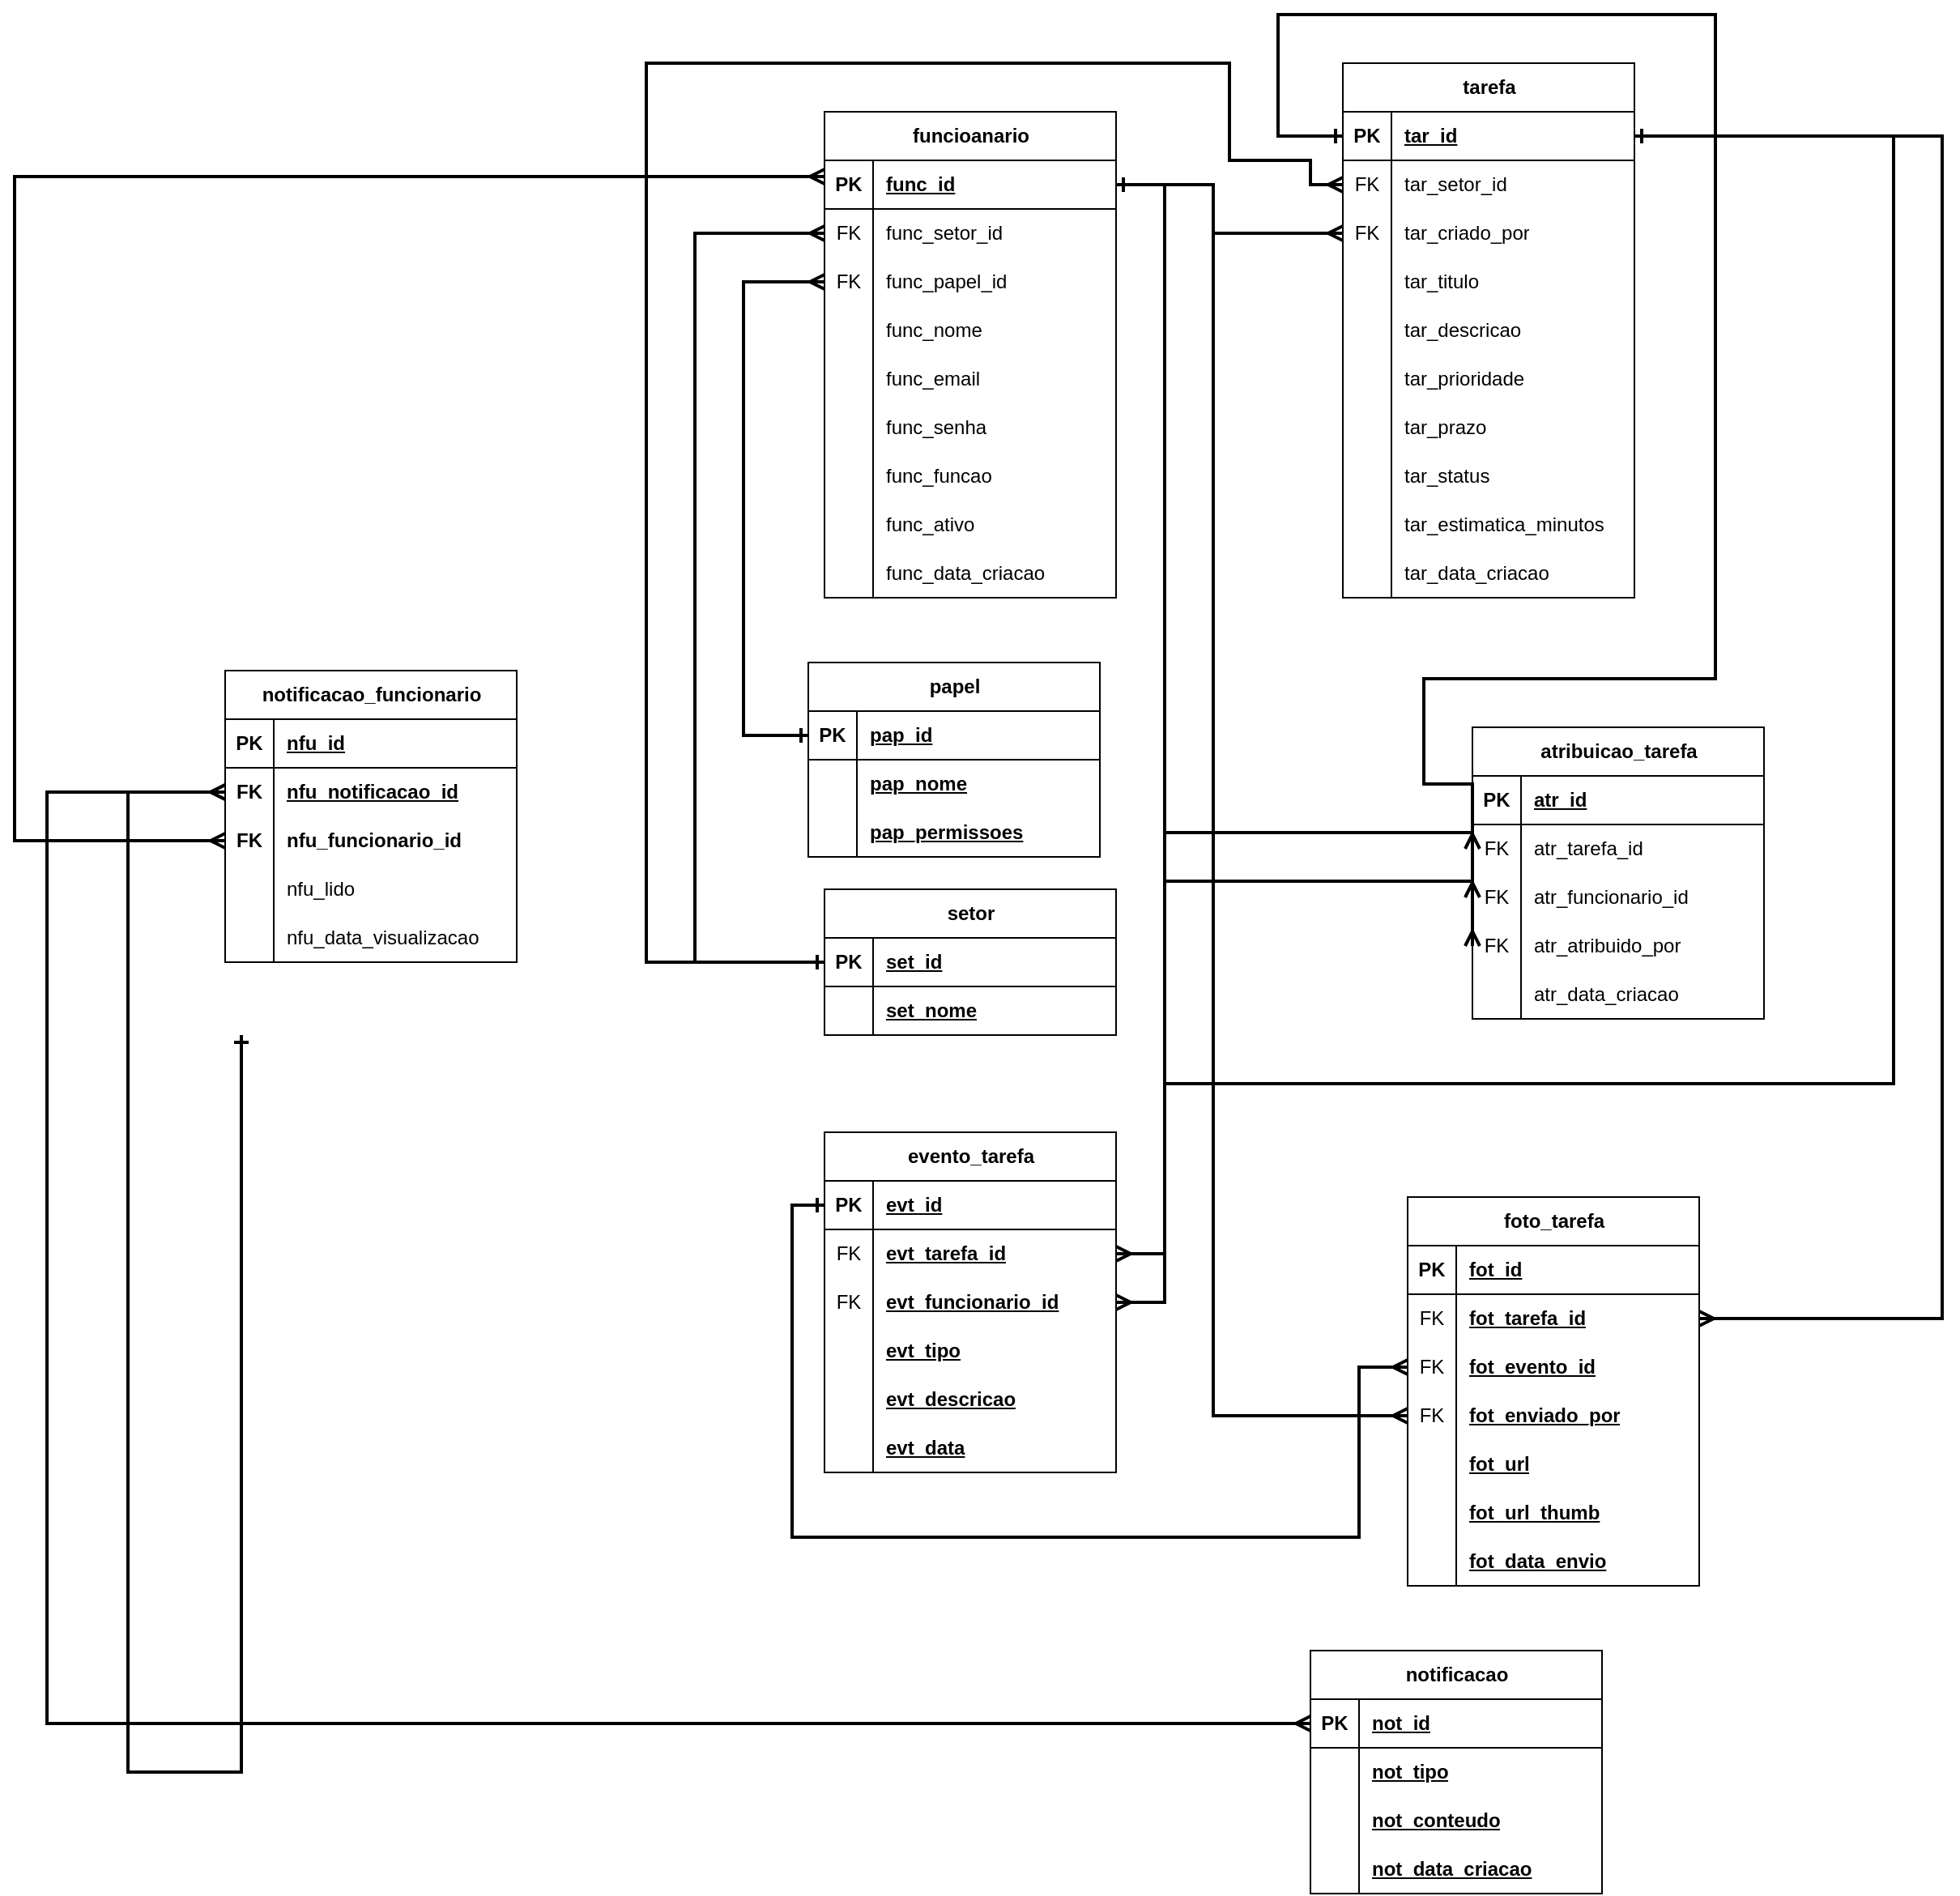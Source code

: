<mxfile version="28.2.3">
  <diagram name="Page-1" id="tdLFEsNiTY2N0Qm3u20K">
    <mxGraphModel dx="2602" dy="2057" grid="1" gridSize="10" guides="1" tooltips="1" connect="1" arrows="1" fold="1" page="1" pageScale="1" pageWidth="850" pageHeight="1100" math="0" shadow="0">
      <root>
        <mxCell id="0" />
        <mxCell id="1" parent="0" />
        <mxCell id="zndUY75Ssu5RbvIsFqk3-79" value="funcioanario" style="shape=table;startSize=30;container=1;collapsible=1;childLayout=tableLayout;fixedRows=1;rowLines=0;fontStyle=1;align=center;resizeLast=1;html=1;" parent="1" vertex="1">
          <mxGeometry x="120" y="-970" width="180" height="300" as="geometry" />
        </mxCell>
        <mxCell id="zndUY75Ssu5RbvIsFqk3-80" value="" style="shape=tableRow;horizontal=0;startSize=0;swimlaneHead=0;swimlaneBody=0;fillColor=none;collapsible=0;dropTarget=0;points=[[0,0.5],[1,0.5]];portConstraint=eastwest;top=0;left=0;right=0;bottom=1;" parent="zndUY75Ssu5RbvIsFqk3-79" vertex="1">
          <mxGeometry y="30" width="180" height="30" as="geometry" />
        </mxCell>
        <mxCell id="zndUY75Ssu5RbvIsFqk3-81" value="PK" style="shape=partialRectangle;connectable=0;fillColor=none;top=0;left=0;bottom=0;right=0;fontStyle=1;overflow=hidden;whiteSpace=wrap;html=1;" parent="zndUY75Ssu5RbvIsFqk3-80" vertex="1">
          <mxGeometry width="30" height="30" as="geometry">
            <mxRectangle width="30" height="30" as="alternateBounds" />
          </mxGeometry>
        </mxCell>
        <mxCell id="zndUY75Ssu5RbvIsFqk3-82" value="func_id" style="shape=partialRectangle;connectable=0;fillColor=none;top=0;left=0;bottom=0;right=0;align=left;spacingLeft=6;fontStyle=5;overflow=hidden;whiteSpace=wrap;html=1;" parent="zndUY75Ssu5RbvIsFqk3-80" vertex="1">
          <mxGeometry x="30" width="150" height="30" as="geometry">
            <mxRectangle width="150" height="30" as="alternateBounds" />
          </mxGeometry>
        </mxCell>
        <mxCell id="zndUY75Ssu5RbvIsFqk3-83" value="" style="shape=tableRow;horizontal=0;startSize=0;swimlaneHead=0;swimlaneBody=0;fillColor=none;collapsible=0;dropTarget=0;points=[[0,0.5],[1,0.5]];portConstraint=eastwest;top=0;left=0;right=0;bottom=0;" parent="zndUY75Ssu5RbvIsFqk3-79" vertex="1">
          <mxGeometry y="60" width="180" height="30" as="geometry" />
        </mxCell>
        <mxCell id="zndUY75Ssu5RbvIsFqk3-84" value="FK" style="shape=partialRectangle;connectable=0;fillColor=none;top=0;left=0;bottom=0;right=0;editable=1;overflow=hidden;whiteSpace=wrap;html=1;" parent="zndUY75Ssu5RbvIsFqk3-83" vertex="1">
          <mxGeometry width="30" height="30" as="geometry">
            <mxRectangle width="30" height="30" as="alternateBounds" />
          </mxGeometry>
        </mxCell>
        <mxCell id="zndUY75Ssu5RbvIsFqk3-85" value="func_setor_id" style="shape=partialRectangle;connectable=0;fillColor=none;top=0;left=0;bottom=0;right=0;align=left;spacingLeft=6;overflow=hidden;whiteSpace=wrap;html=1;" parent="zndUY75Ssu5RbvIsFqk3-83" vertex="1">
          <mxGeometry x="30" width="150" height="30" as="geometry">
            <mxRectangle width="150" height="30" as="alternateBounds" />
          </mxGeometry>
        </mxCell>
        <mxCell id="zndUY75Ssu5RbvIsFqk3-86" value="" style="shape=tableRow;horizontal=0;startSize=0;swimlaneHead=0;swimlaneBody=0;fillColor=none;collapsible=0;dropTarget=0;points=[[0,0.5],[1,0.5]];portConstraint=eastwest;top=0;left=0;right=0;bottom=0;" parent="zndUY75Ssu5RbvIsFqk3-79" vertex="1">
          <mxGeometry y="90" width="180" height="30" as="geometry" />
        </mxCell>
        <mxCell id="zndUY75Ssu5RbvIsFqk3-87" value="FK" style="shape=partialRectangle;connectable=0;fillColor=none;top=0;left=0;bottom=0;right=0;editable=1;overflow=hidden;whiteSpace=wrap;html=1;" parent="zndUY75Ssu5RbvIsFqk3-86" vertex="1">
          <mxGeometry width="30" height="30" as="geometry">
            <mxRectangle width="30" height="30" as="alternateBounds" />
          </mxGeometry>
        </mxCell>
        <mxCell id="zndUY75Ssu5RbvIsFqk3-88" value="func_papel_id" style="shape=partialRectangle;connectable=0;fillColor=none;top=0;left=0;bottom=0;right=0;align=left;spacingLeft=6;overflow=hidden;whiteSpace=wrap;html=1;" parent="zndUY75Ssu5RbvIsFqk3-86" vertex="1">
          <mxGeometry x="30" width="150" height="30" as="geometry">
            <mxRectangle width="150" height="30" as="alternateBounds" />
          </mxGeometry>
        </mxCell>
        <mxCell id="zndUY75Ssu5RbvIsFqk3-89" value="" style="shape=tableRow;horizontal=0;startSize=0;swimlaneHead=0;swimlaneBody=0;fillColor=none;collapsible=0;dropTarget=0;points=[[0,0.5],[1,0.5]];portConstraint=eastwest;top=0;left=0;right=0;bottom=0;" parent="zndUY75Ssu5RbvIsFqk3-79" vertex="1">
          <mxGeometry y="120" width="180" height="30" as="geometry" />
        </mxCell>
        <mxCell id="zndUY75Ssu5RbvIsFqk3-90" value="" style="shape=partialRectangle;connectable=0;fillColor=none;top=0;left=0;bottom=0;right=0;editable=1;overflow=hidden;whiteSpace=wrap;html=1;" parent="zndUY75Ssu5RbvIsFqk3-89" vertex="1">
          <mxGeometry width="30" height="30" as="geometry">
            <mxRectangle width="30" height="30" as="alternateBounds" />
          </mxGeometry>
        </mxCell>
        <mxCell id="zndUY75Ssu5RbvIsFqk3-91" value="func_nome" style="shape=partialRectangle;connectable=0;fillColor=none;top=0;left=0;bottom=0;right=0;align=left;spacingLeft=6;overflow=hidden;whiteSpace=wrap;html=1;" parent="zndUY75Ssu5RbvIsFqk3-89" vertex="1">
          <mxGeometry x="30" width="150" height="30" as="geometry">
            <mxRectangle width="150" height="30" as="alternateBounds" />
          </mxGeometry>
        </mxCell>
        <mxCell id="zndUY75Ssu5RbvIsFqk3-101" style="shape=tableRow;horizontal=0;startSize=0;swimlaneHead=0;swimlaneBody=0;fillColor=none;collapsible=0;dropTarget=0;points=[[0,0.5],[1,0.5]];portConstraint=eastwest;top=0;left=0;right=0;bottom=0;" parent="zndUY75Ssu5RbvIsFqk3-79" vertex="1">
          <mxGeometry y="150" width="180" height="30" as="geometry" />
        </mxCell>
        <mxCell id="zndUY75Ssu5RbvIsFqk3-102" style="shape=partialRectangle;connectable=0;fillColor=none;top=0;left=0;bottom=0;right=0;editable=1;overflow=hidden;whiteSpace=wrap;html=1;" parent="zndUY75Ssu5RbvIsFqk3-101" vertex="1">
          <mxGeometry width="30" height="30" as="geometry">
            <mxRectangle width="30" height="30" as="alternateBounds" />
          </mxGeometry>
        </mxCell>
        <mxCell id="zndUY75Ssu5RbvIsFqk3-103" value="func_email" style="shape=partialRectangle;connectable=0;fillColor=none;top=0;left=0;bottom=0;right=0;align=left;spacingLeft=6;overflow=hidden;whiteSpace=wrap;html=1;" parent="zndUY75Ssu5RbvIsFqk3-101" vertex="1">
          <mxGeometry x="30" width="150" height="30" as="geometry">
            <mxRectangle width="150" height="30" as="alternateBounds" />
          </mxGeometry>
        </mxCell>
        <mxCell id="zndUY75Ssu5RbvIsFqk3-104" style="shape=tableRow;horizontal=0;startSize=0;swimlaneHead=0;swimlaneBody=0;fillColor=none;collapsible=0;dropTarget=0;points=[[0,0.5],[1,0.5]];portConstraint=eastwest;top=0;left=0;right=0;bottom=0;" parent="zndUY75Ssu5RbvIsFqk3-79" vertex="1">
          <mxGeometry y="180" width="180" height="30" as="geometry" />
        </mxCell>
        <mxCell id="zndUY75Ssu5RbvIsFqk3-105" style="shape=partialRectangle;connectable=0;fillColor=none;top=0;left=0;bottom=0;right=0;editable=1;overflow=hidden;whiteSpace=wrap;html=1;" parent="zndUY75Ssu5RbvIsFqk3-104" vertex="1">
          <mxGeometry width="30" height="30" as="geometry">
            <mxRectangle width="30" height="30" as="alternateBounds" />
          </mxGeometry>
        </mxCell>
        <mxCell id="zndUY75Ssu5RbvIsFqk3-106" value="func_senha" style="shape=partialRectangle;connectable=0;fillColor=none;top=0;left=0;bottom=0;right=0;align=left;spacingLeft=6;overflow=hidden;whiteSpace=wrap;html=1;" parent="zndUY75Ssu5RbvIsFqk3-104" vertex="1">
          <mxGeometry x="30" width="150" height="30" as="geometry">
            <mxRectangle width="150" height="30" as="alternateBounds" />
          </mxGeometry>
        </mxCell>
        <mxCell id="zndUY75Ssu5RbvIsFqk3-107" style="shape=tableRow;horizontal=0;startSize=0;swimlaneHead=0;swimlaneBody=0;fillColor=none;collapsible=0;dropTarget=0;points=[[0,0.5],[1,0.5]];portConstraint=eastwest;top=0;left=0;right=0;bottom=0;" parent="zndUY75Ssu5RbvIsFqk3-79" vertex="1">
          <mxGeometry y="210" width="180" height="30" as="geometry" />
        </mxCell>
        <mxCell id="zndUY75Ssu5RbvIsFqk3-108" style="shape=partialRectangle;connectable=0;fillColor=none;top=0;left=0;bottom=0;right=0;editable=1;overflow=hidden;whiteSpace=wrap;html=1;" parent="zndUY75Ssu5RbvIsFqk3-107" vertex="1">
          <mxGeometry width="30" height="30" as="geometry">
            <mxRectangle width="30" height="30" as="alternateBounds" />
          </mxGeometry>
        </mxCell>
        <mxCell id="zndUY75Ssu5RbvIsFqk3-109" value="func_funcao" style="shape=partialRectangle;connectable=0;fillColor=none;top=0;left=0;bottom=0;right=0;align=left;spacingLeft=6;overflow=hidden;whiteSpace=wrap;html=1;" parent="zndUY75Ssu5RbvIsFqk3-107" vertex="1">
          <mxGeometry x="30" width="150" height="30" as="geometry">
            <mxRectangle width="150" height="30" as="alternateBounds" />
          </mxGeometry>
        </mxCell>
        <mxCell id="zndUY75Ssu5RbvIsFqk3-110" style="shape=tableRow;horizontal=0;startSize=0;swimlaneHead=0;swimlaneBody=0;fillColor=none;collapsible=0;dropTarget=0;points=[[0,0.5],[1,0.5]];portConstraint=eastwest;top=0;left=0;right=0;bottom=0;" parent="zndUY75Ssu5RbvIsFqk3-79" vertex="1">
          <mxGeometry y="240" width="180" height="30" as="geometry" />
        </mxCell>
        <mxCell id="zndUY75Ssu5RbvIsFqk3-111" style="shape=partialRectangle;connectable=0;fillColor=none;top=0;left=0;bottom=0;right=0;editable=1;overflow=hidden;whiteSpace=wrap;html=1;" parent="zndUY75Ssu5RbvIsFqk3-110" vertex="1">
          <mxGeometry width="30" height="30" as="geometry">
            <mxRectangle width="30" height="30" as="alternateBounds" />
          </mxGeometry>
        </mxCell>
        <mxCell id="zndUY75Ssu5RbvIsFqk3-112" value="func_ativo" style="shape=partialRectangle;connectable=0;fillColor=none;top=0;left=0;bottom=0;right=0;align=left;spacingLeft=6;overflow=hidden;whiteSpace=wrap;html=1;" parent="zndUY75Ssu5RbvIsFqk3-110" vertex="1">
          <mxGeometry x="30" width="150" height="30" as="geometry">
            <mxRectangle width="150" height="30" as="alternateBounds" />
          </mxGeometry>
        </mxCell>
        <mxCell id="zndUY75Ssu5RbvIsFqk3-113" style="shape=tableRow;horizontal=0;startSize=0;swimlaneHead=0;swimlaneBody=0;fillColor=none;collapsible=0;dropTarget=0;points=[[0,0.5],[1,0.5]];portConstraint=eastwest;top=0;left=0;right=0;bottom=0;" parent="zndUY75Ssu5RbvIsFqk3-79" vertex="1">
          <mxGeometry y="270" width="180" height="30" as="geometry" />
        </mxCell>
        <mxCell id="zndUY75Ssu5RbvIsFqk3-114" style="shape=partialRectangle;connectable=0;fillColor=none;top=0;left=0;bottom=0;right=0;editable=1;overflow=hidden;whiteSpace=wrap;html=1;" parent="zndUY75Ssu5RbvIsFqk3-113" vertex="1">
          <mxGeometry width="30" height="30" as="geometry">
            <mxRectangle width="30" height="30" as="alternateBounds" />
          </mxGeometry>
        </mxCell>
        <mxCell id="zndUY75Ssu5RbvIsFqk3-115" value="func_data_criacao" style="shape=partialRectangle;connectable=0;fillColor=none;top=0;left=0;bottom=0;right=0;align=left;spacingLeft=6;overflow=hidden;whiteSpace=wrap;html=1;" parent="zndUY75Ssu5RbvIsFqk3-113" vertex="1">
          <mxGeometry x="30" width="150" height="30" as="geometry">
            <mxRectangle width="150" height="30" as="alternateBounds" />
          </mxGeometry>
        </mxCell>
        <mxCell id="zndUY75Ssu5RbvIsFqk3-116" value="papel" style="shape=table;startSize=30;container=1;collapsible=1;childLayout=tableLayout;fixedRows=1;rowLines=0;fontStyle=1;align=center;resizeLast=1;html=1;" parent="1" vertex="1">
          <mxGeometry x="110" y="-630" width="180" height="120" as="geometry" />
        </mxCell>
        <mxCell id="zndUY75Ssu5RbvIsFqk3-117" value="" style="shape=tableRow;horizontal=0;startSize=0;swimlaneHead=0;swimlaneBody=0;fillColor=none;collapsible=0;dropTarget=0;points=[[0,0.5],[1,0.5]];portConstraint=eastwest;top=0;left=0;right=0;bottom=1;" parent="zndUY75Ssu5RbvIsFqk3-116" vertex="1">
          <mxGeometry y="30" width="180" height="30" as="geometry" />
        </mxCell>
        <mxCell id="zndUY75Ssu5RbvIsFqk3-118" value="PK" style="shape=partialRectangle;connectable=0;fillColor=none;top=0;left=0;bottom=0;right=0;fontStyle=1;overflow=hidden;whiteSpace=wrap;html=1;" parent="zndUY75Ssu5RbvIsFqk3-117" vertex="1">
          <mxGeometry width="30" height="30" as="geometry">
            <mxRectangle width="30" height="30" as="alternateBounds" />
          </mxGeometry>
        </mxCell>
        <mxCell id="zndUY75Ssu5RbvIsFqk3-119" value="pap_id" style="shape=partialRectangle;connectable=0;fillColor=none;top=0;left=0;bottom=0;right=0;align=left;spacingLeft=6;fontStyle=5;overflow=hidden;whiteSpace=wrap;html=1;" parent="zndUY75Ssu5RbvIsFqk3-117" vertex="1">
          <mxGeometry x="30" width="150" height="30" as="geometry">
            <mxRectangle width="150" height="30" as="alternateBounds" />
          </mxGeometry>
        </mxCell>
        <mxCell id="zndUY75Ssu5RbvIsFqk3-120" value="" style="shape=tableRow;horizontal=0;startSize=0;swimlaneHead=0;swimlaneBody=0;fillColor=none;collapsible=0;dropTarget=0;points=[[0,0.5],[1,0.5]];portConstraint=eastwest;top=0;left=0;right=0;bottom=0;" parent="zndUY75Ssu5RbvIsFqk3-116" vertex="1">
          <mxGeometry y="60" width="180" height="30" as="geometry" />
        </mxCell>
        <mxCell id="zndUY75Ssu5RbvIsFqk3-121" value="" style="shape=partialRectangle;connectable=0;fillColor=none;top=0;left=0;bottom=0;right=0;editable=1;overflow=hidden;whiteSpace=wrap;html=1;" parent="zndUY75Ssu5RbvIsFqk3-120" vertex="1">
          <mxGeometry width="30" height="30" as="geometry">
            <mxRectangle width="30" height="30" as="alternateBounds" />
          </mxGeometry>
        </mxCell>
        <mxCell id="zndUY75Ssu5RbvIsFqk3-122" value="&lt;span style=&quot;font-weight: 700; text-decoration-line: underline;&quot;&gt;pap_nome&lt;/span&gt;" style="shape=partialRectangle;connectable=0;fillColor=none;top=0;left=0;bottom=0;right=0;align=left;spacingLeft=6;overflow=hidden;whiteSpace=wrap;html=1;" parent="zndUY75Ssu5RbvIsFqk3-120" vertex="1">
          <mxGeometry x="30" width="150" height="30" as="geometry">
            <mxRectangle width="150" height="30" as="alternateBounds" />
          </mxGeometry>
        </mxCell>
        <mxCell id="zndUY75Ssu5RbvIsFqk3-123" value="" style="shape=tableRow;horizontal=0;startSize=0;swimlaneHead=0;swimlaneBody=0;fillColor=none;collapsible=0;dropTarget=0;points=[[0,0.5],[1,0.5]];portConstraint=eastwest;top=0;left=0;right=0;bottom=0;" parent="zndUY75Ssu5RbvIsFqk3-116" vertex="1">
          <mxGeometry y="90" width="180" height="30" as="geometry" />
        </mxCell>
        <mxCell id="zndUY75Ssu5RbvIsFqk3-124" value="" style="shape=partialRectangle;connectable=0;fillColor=none;top=0;left=0;bottom=0;right=0;editable=1;overflow=hidden;whiteSpace=wrap;html=1;" parent="zndUY75Ssu5RbvIsFqk3-123" vertex="1">
          <mxGeometry width="30" height="30" as="geometry">
            <mxRectangle width="30" height="30" as="alternateBounds" />
          </mxGeometry>
        </mxCell>
        <mxCell id="zndUY75Ssu5RbvIsFqk3-125" value="&lt;span style=&quot;font-weight: 700; text-decoration-line: underline;&quot;&gt;pap_permissoes&lt;/span&gt;" style="shape=partialRectangle;connectable=0;fillColor=none;top=0;left=0;bottom=0;right=0;align=left;spacingLeft=6;overflow=hidden;whiteSpace=wrap;html=1;" parent="zndUY75Ssu5RbvIsFqk3-123" vertex="1">
          <mxGeometry x="30" width="150" height="30" as="geometry">
            <mxRectangle width="150" height="30" as="alternateBounds" />
          </mxGeometry>
        </mxCell>
        <mxCell id="zndUY75Ssu5RbvIsFqk3-129" value="setor" style="shape=table;startSize=30;container=1;collapsible=1;childLayout=tableLayout;fixedRows=1;rowLines=0;fontStyle=1;align=center;resizeLast=1;html=1;" parent="1" vertex="1">
          <mxGeometry x="120" y="-490" width="180" height="90" as="geometry" />
        </mxCell>
        <mxCell id="zndUY75Ssu5RbvIsFqk3-130" value="" style="shape=tableRow;horizontal=0;startSize=0;swimlaneHead=0;swimlaneBody=0;fillColor=none;collapsible=0;dropTarget=0;points=[[0,0.5],[1,0.5]];portConstraint=eastwest;top=0;left=0;right=0;bottom=1;" parent="zndUY75Ssu5RbvIsFqk3-129" vertex="1">
          <mxGeometry y="30" width="180" height="30" as="geometry" />
        </mxCell>
        <mxCell id="zndUY75Ssu5RbvIsFqk3-131" value="PK" style="shape=partialRectangle;connectable=0;fillColor=none;top=0;left=0;bottom=0;right=0;fontStyle=1;overflow=hidden;whiteSpace=wrap;html=1;" parent="zndUY75Ssu5RbvIsFqk3-130" vertex="1">
          <mxGeometry width="30" height="30" as="geometry">
            <mxRectangle width="30" height="30" as="alternateBounds" />
          </mxGeometry>
        </mxCell>
        <mxCell id="zndUY75Ssu5RbvIsFqk3-132" value="set_id" style="shape=partialRectangle;connectable=0;fillColor=none;top=0;left=0;bottom=0;right=0;align=left;spacingLeft=6;fontStyle=5;overflow=hidden;whiteSpace=wrap;html=1;" parent="zndUY75Ssu5RbvIsFqk3-130" vertex="1">
          <mxGeometry x="30" width="150" height="30" as="geometry">
            <mxRectangle width="150" height="30" as="alternateBounds" />
          </mxGeometry>
        </mxCell>
        <mxCell id="zndUY75Ssu5RbvIsFqk3-133" value="" style="shape=tableRow;horizontal=0;startSize=0;swimlaneHead=0;swimlaneBody=0;fillColor=none;collapsible=0;dropTarget=0;points=[[0,0.5],[1,0.5]];portConstraint=eastwest;top=0;left=0;right=0;bottom=0;" parent="zndUY75Ssu5RbvIsFqk3-129" vertex="1">
          <mxGeometry y="60" width="180" height="30" as="geometry" />
        </mxCell>
        <mxCell id="zndUY75Ssu5RbvIsFqk3-134" value="" style="shape=partialRectangle;connectable=0;fillColor=none;top=0;left=0;bottom=0;right=0;editable=1;overflow=hidden;whiteSpace=wrap;html=1;" parent="zndUY75Ssu5RbvIsFqk3-133" vertex="1">
          <mxGeometry width="30" height="30" as="geometry">
            <mxRectangle width="30" height="30" as="alternateBounds" />
          </mxGeometry>
        </mxCell>
        <mxCell id="zndUY75Ssu5RbvIsFqk3-135" value="&lt;span style=&quot;font-weight: 700; text-decoration-line: underline;&quot;&gt;set_nome&lt;/span&gt;" style="shape=partialRectangle;connectable=0;fillColor=none;top=0;left=0;bottom=0;right=0;align=left;spacingLeft=6;overflow=hidden;whiteSpace=wrap;html=1;" parent="zndUY75Ssu5RbvIsFqk3-133" vertex="1">
          <mxGeometry x="30" width="150" height="30" as="geometry">
            <mxRectangle width="150" height="30" as="alternateBounds" />
          </mxGeometry>
        </mxCell>
        <mxCell id="zndUY75Ssu5RbvIsFqk3-142" value="tarefa" style="shape=table;startSize=30;container=1;collapsible=1;childLayout=tableLayout;fixedRows=1;rowLines=0;fontStyle=1;align=center;resizeLast=1;html=1;" parent="1" vertex="1">
          <mxGeometry x="440" y="-1000" width="180" height="330" as="geometry" />
        </mxCell>
        <mxCell id="zndUY75Ssu5RbvIsFqk3-143" value="" style="shape=tableRow;horizontal=0;startSize=0;swimlaneHead=0;swimlaneBody=0;fillColor=none;collapsible=0;dropTarget=0;points=[[0,0.5],[1,0.5]];portConstraint=eastwest;top=0;left=0;right=0;bottom=1;" parent="zndUY75Ssu5RbvIsFqk3-142" vertex="1">
          <mxGeometry y="30" width="180" height="30" as="geometry" />
        </mxCell>
        <mxCell id="zndUY75Ssu5RbvIsFqk3-144" value="PK" style="shape=partialRectangle;connectable=0;fillColor=none;top=0;left=0;bottom=0;right=0;fontStyle=1;overflow=hidden;whiteSpace=wrap;html=1;" parent="zndUY75Ssu5RbvIsFqk3-143" vertex="1">
          <mxGeometry width="30" height="30" as="geometry">
            <mxRectangle width="30" height="30" as="alternateBounds" />
          </mxGeometry>
        </mxCell>
        <mxCell id="zndUY75Ssu5RbvIsFqk3-145" value="tar_id" style="shape=partialRectangle;connectable=0;fillColor=none;top=0;left=0;bottom=0;right=0;align=left;spacingLeft=6;fontStyle=5;overflow=hidden;whiteSpace=wrap;html=1;" parent="zndUY75Ssu5RbvIsFqk3-143" vertex="1">
          <mxGeometry x="30" width="150" height="30" as="geometry">
            <mxRectangle width="150" height="30" as="alternateBounds" />
          </mxGeometry>
        </mxCell>
        <mxCell id="zndUY75Ssu5RbvIsFqk3-146" value="" style="shape=tableRow;horizontal=0;startSize=0;swimlaneHead=0;swimlaneBody=0;fillColor=none;collapsible=0;dropTarget=0;points=[[0,0.5],[1,0.5]];portConstraint=eastwest;top=0;left=0;right=0;bottom=0;" parent="zndUY75Ssu5RbvIsFqk3-142" vertex="1">
          <mxGeometry y="60" width="180" height="30" as="geometry" />
        </mxCell>
        <mxCell id="zndUY75Ssu5RbvIsFqk3-147" value="FK" style="shape=partialRectangle;connectable=0;fillColor=none;top=0;left=0;bottom=0;right=0;editable=1;overflow=hidden;whiteSpace=wrap;html=1;" parent="zndUY75Ssu5RbvIsFqk3-146" vertex="1">
          <mxGeometry width="30" height="30" as="geometry">
            <mxRectangle width="30" height="30" as="alternateBounds" />
          </mxGeometry>
        </mxCell>
        <mxCell id="zndUY75Ssu5RbvIsFqk3-148" value="tar_setor_id" style="shape=partialRectangle;connectable=0;fillColor=none;top=0;left=0;bottom=0;right=0;align=left;spacingLeft=6;overflow=hidden;whiteSpace=wrap;html=1;" parent="zndUY75Ssu5RbvIsFqk3-146" vertex="1">
          <mxGeometry x="30" width="150" height="30" as="geometry">
            <mxRectangle width="150" height="30" as="alternateBounds" />
          </mxGeometry>
        </mxCell>
        <mxCell id="zndUY75Ssu5RbvIsFqk3-149" value="" style="shape=tableRow;horizontal=0;startSize=0;swimlaneHead=0;swimlaneBody=0;fillColor=none;collapsible=0;dropTarget=0;points=[[0,0.5],[1,0.5]];portConstraint=eastwest;top=0;left=0;right=0;bottom=0;" parent="zndUY75Ssu5RbvIsFqk3-142" vertex="1">
          <mxGeometry y="90" width="180" height="30" as="geometry" />
        </mxCell>
        <mxCell id="zndUY75Ssu5RbvIsFqk3-150" value="FK" style="shape=partialRectangle;connectable=0;fillColor=none;top=0;left=0;bottom=0;right=0;editable=1;overflow=hidden;whiteSpace=wrap;html=1;" parent="zndUY75Ssu5RbvIsFqk3-149" vertex="1">
          <mxGeometry width="30" height="30" as="geometry">
            <mxRectangle width="30" height="30" as="alternateBounds" />
          </mxGeometry>
        </mxCell>
        <mxCell id="zndUY75Ssu5RbvIsFqk3-151" value="tar_criado_por" style="shape=partialRectangle;connectable=0;fillColor=none;top=0;left=0;bottom=0;right=0;align=left;spacingLeft=6;overflow=hidden;whiteSpace=wrap;html=1;" parent="zndUY75Ssu5RbvIsFqk3-149" vertex="1">
          <mxGeometry x="30" width="150" height="30" as="geometry">
            <mxRectangle width="150" height="30" as="alternateBounds" />
          </mxGeometry>
        </mxCell>
        <mxCell id="zndUY75Ssu5RbvIsFqk3-152" value="" style="shape=tableRow;horizontal=0;startSize=0;swimlaneHead=0;swimlaneBody=0;fillColor=none;collapsible=0;dropTarget=0;points=[[0,0.5],[1,0.5]];portConstraint=eastwest;top=0;left=0;right=0;bottom=0;" parent="zndUY75Ssu5RbvIsFqk3-142" vertex="1">
          <mxGeometry y="120" width="180" height="30" as="geometry" />
        </mxCell>
        <mxCell id="zndUY75Ssu5RbvIsFqk3-153" value="" style="shape=partialRectangle;connectable=0;fillColor=none;top=0;left=0;bottom=0;right=0;editable=1;overflow=hidden;whiteSpace=wrap;html=1;" parent="zndUY75Ssu5RbvIsFqk3-152" vertex="1">
          <mxGeometry width="30" height="30" as="geometry">
            <mxRectangle width="30" height="30" as="alternateBounds" />
          </mxGeometry>
        </mxCell>
        <mxCell id="zndUY75Ssu5RbvIsFqk3-154" value="tar_titulo" style="shape=partialRectangle;connectable=0;fillColor=none;top=0;left=0;bottom=0;right=0;align=left;spacingLeft=6;overflow=hidden;whiteSpace=wrap;html=1;" parent="zndUY75Ssu5RbvIsFqk3-152" vertex="1">
          <mxGeometry x="30" width="150" height="30" as="geometry">
            <mxRectangle width="150" height="30" as="alternateBounds" />
          </mxGeometry>
        </mxCell>
        <mxCell id="zndUY75Ssu5RbvIsFqk3-155" style="shape=tableRow;horizontal=0;startSize=0;swimlaneHead=0;swimlaneBody=0;fillColor=none;collapsible=0;dropTarget=0;points=[[0,0.5],[1,0.5]];portConstraint=eastwest;top=0;left=0;right=0;bottom=0;" parent="zndUY75Ssu5RbvIsFqk3-142" vertex="1">
          <mxGeometry y="150" width="180" height="30" as="geometry" />
        </mxCell>
        <mxCell id="zndUY75Ssu5RbvIsFqk3-156" style="shape=partialRectangle;connectable=0;fillColor=none;top=0;left=0;bottom=0;right=0;editable=1;overflow=hidden;whiteSpace=wrap;html=1;" parent="zndUY75Ssu5RbvIsFqk3-155" vertex="1">
          <mxGeometry width="30" height="30" as="geometry">
            <mxRectangle width="30" height="30" as="alternateBounds" />
          </mxGeometry>
        </mxCell>
        <mxCell id="zndUY75Ssu5RbvIsFqk3-157" value="tar_descricao" style="shape=partialRectangle;connectable=0;fillColor=none;top=0;left=0;bottom=0;right=0;align=left;spacingLeft=6;overflow=hidden;whiteSpace=wrap;html=1;" parent="zndUY75Ssu5RbvIsFqk3-155" vertex="1">
          <mxGeometry x="30" width="150" height="30" as="geometry">
            <mxRectangle width="150" height="30" as="alternateBounds" />
          </mxGeometry>
        </mxCell>
        <mxCell id="zndUY75Ssu5RbvIsFqk3-158" style="shape=tableRow;horizontal=0;startSize=0;swimlaneHead=0;swimlaneBody=0;fillColor=none;collapsible=0;dropTarget=0;points=[[0,0.5],[1,0.5]];portConstraint=eastwest;top=0;left=0;right=0;bottom=0;" parent="zndUY75Ssu5RbvIsFqk3-142" vertex="1">
          <mxGeometry y="180" width="180" height="30" as="geometry" />
        </mxCell>
        <mxCell id="zndUY75Ssu5RbvIsFqk3-159" style="shape=partialRectangle;connectable=0;fillColor=none;top=0;left=0;bottom=0;right=0;editable=1;overflow=hidden;whiteSpace=wrap;html=1;" parent="zndUY75Ssu5RbvIsFqk3-158" vertex="1">
          <mxGeometry width="30" height="30" as="geometry">
            <mxRectangle width="30" height="30" as="alternateBounds" />
          </mxGeometry>
        </mxCell>
        <mxCell id="zndUY75Ssu5RbvIsFqk3-160" value="tar_prioridade" style="shape=partialRectangle;connectable=0;fillColor=none;top=0;left=0;bottom=0;right=0;align=left;spacingLeft=6;overflow=hidden;whiteSpace=wrap;html=1;" parent="zndUY75Ssu5RbvIsFqk3-158" vertex="1">
          <mxGeometry x="30" width="150" height="30" as="geometry">
            <mxRectangle width="150" height="30" as="alternateBounds" />
          </mxGeometry>
        </mxCell>
        <mxCell id="zndUY75Ssu5RbvIsFqk3-161" style="shape=tableRow;horizontal=0;startSize=0;swimlaneHead=0;swimlaneBody=0;fillColor=none;collapsible=0;dropTarget=0;points=[[0,0.5],[1,0.5]];portConstraint=eastwest;top=0;left=0;right=0;bottom=0;" parent="zndUY75Ssu5RbvIsFqk3-142" vertex="1">
          <mxGeometry y="210" width="180" height="30" as="geometry" />
        </mxCell>
        <mxCell id="zndUY75Ssu5RbvIsFqk3-162" style="shape=partialRectangle;connectable=0;fillColor=none;top=0;left=0;bottom=0;right=0;editable=1;overflow=hidden;whiteSpace=wrap;html=1;" parent="zndUY75Ssu5RbvIsFqk3-161" vertex="1">
          <mxGeometry width="30" height="30" as="geometry">
            <mxRectangle width="30" height="30" as="alternateBounds" />
          </mxGeometry>
        </mxCell>
        <mxCell id="zndUY75Ssu5RbvIsFqk3-163" value="tar_prazo" style="shape=partialRectangle;connectable=0;fillColor=none;top=0;left=0;bottom=0;right=0;align=left;spacingLeft=6;overflow=hidden;whiteSpace=wrap;html=1;" parent="zndUY75Ssu5RbvIsFqk3-161" vertex="1">
          <mxGeometry x="30" width="150" height="30" as="geometry">
            <mxRectangle width="150" height="30" as="alternateBounds" />
          </mxGeometry>
        </mxCell>
        <mxCell id="zndUY75Ssu5RbvIsFqk3-164" style="shape=tableRow;horizontal=0;startSize=0;swimlaneHead=0;swimlaneBody=0;fillColor=none;collapsible=0;dropTarget=0;points=[[0,0.5],[1,0.5]];portConstraint=eastwest;top=0;left=0;right=0;bottom=0;" parent="zndUY75Ssu5RbvIsFqk3-142" vertex="1">
          <mxGeometry y="240" width="180" height="30" as="geometry" />
        </mxCell>
        <mxCell id="zndUY75Ssu5RbvIsFqk3-165" style="shape=partialRectangle;connectable=0;fillColor=none;top=0;left=0;bottom=0;right=0;editable=1;overflow=hidden;whiteSpace=wrap;html=1;" parent="zndUY75Ssu5RbvIsFqk3-164" vertex="1">
          <mxGeometry width="30" height="30" as="geometry">
            <mxRectangle width="30" height="30" as="alternateBounds" />
          </mxGeometry>
        </mxCell>
        <mxCell id="zndUY75Ssu5RbvIsFqk3-166" value="tar_status" style="shape=partialRectangle;connectable=0;fillColor=none;top=0;left=0;bottom=0;right=0;align=left;spacingLeft=6;overflow=hidden;whiteSpace=wrap;html=1;" parent="zndUY75Ssu5RbvIsFqk3-164" vertex="1">
          <mxGeometry x="30" width="150" height="30" as="geometry">
            <mxRectangle width="150" height="30" as="alternateBounds" />
          </mxGeometry>
        </mxCell>
        <mxCell id="zndUY75Ssu5RbvIsFqk3-167" style="shape=tableRow;horizontal=0;startSize=0;swimlaneHead=0;swimlaneBody=0;fillColor=none;collapsible=0;dropTarget=0;points=[[0,0.5],[1,0.5]];portConstraint=eastwest;top=0;left=0;right=0;bottom=0;" parent="zndUY75Ssu5RbvIsFqk3-142" vertex="1">
          <mxGeometry y="270" width="180" height="30" as="geometry" />
        </mxCell>
        <mxCell id="zndUY75Ssu5RbvIsFqk3-168" style="shape=partialRectangle;connectable=0;fillColor=none;top=0;left=0;bottom=0;right=0;editable=1;overflow=hidden;whiteSpace=wrap;html=1;" parent="zndUY75Ssu5RbvIsFqk3-167" vertex="1">
          <mxGeometry width="30" height="30" as="geometry">
            <mxRectangle width="30" height="30" as="alternateBounds" />
          </mxGeometry>
        </mxCell>
        <mxCell id="zndUY75Ssu5RbvIsFqk3-169" value="tar_estimatica_minutos" style="shape=partialRectangle;connectable=0;fillColor=none;top=0;left=0;bottom=0;right=0;align=left;spacingLeft=6;overflow=hidden;whiteSpace=wrap;html=1;" parent="zndUY75Ssu5RbvIsFqk3-167" vertex="1">
          <mxGeometry x="30" width="150" height="30" as="geometry">
            <mxRectangle width="150" height="30" as="alternateBounds" />
          </mxGeometry>
        </mxCell>
        <mxCell id="zndUY75Ssu5RbvIsFqk3-170" style="shape=tableRow;horizontal=0;startSize=0;swimlaneHead=0;swimlaneBody=0;fillColor=none;collapsible=0;dropTarget=0;points=[[0,0.5],[1,0.5]];portConstraint=eastwest;top=0;left=0;right=0;bottom=0;" parent="zndUY75Ssu5RbvIsFqk3-142" vertex="1">
          <mxGeometry y="300" width="180" height="30" as="geometry" />
        </mxCell>
        <mxCell id="zndUY75Ssu5RbvIsFqk3-171" style="shape=partialRectangle;connectable=0;fillColor=none;top=0;left=0;bottom=0;right=0;editable=1;overflow=hidden;whiteSpace=wrap;html=1;" parent="zndUY75Ssu5RbvIsFqk3-170" vertex="1">
          <mxGeometry width="30" height="30" as="geometry">
            <mxRectangle width="30" height="30" as="alternateBounds" />
          </mxGeometry>
        </mxCell>
        <mxCell id="zndUY75Ssu5RbvIsFqk3-172" value="tar_data_criacao" style="shape=partialRectangle;connectable=0;fillColor=none;top=0;left=0;bottom=0;right=0;align=left;spacingLeft=6;overflow=hidden;whiteSpace=wrap;html=1;" parent="zndUY75Ssu5RbvIsFqk3-170" vertex="1">
          <mxGeometry x="30" width="150" height="30" as="geometry">
            <mxRectangle width="150" height="30" as="alternateBounds" />
          </mxGeometry>
        </mxCell>
        <mxCell id="zndUY75Ssu5RbvIsFqk3-173" value="atribuicao_tarefa" style="shape=table;startSize=30;container=1;collapsible=1;childLayout=tableLayout;fixedRows=1;rowLines=0;fontStyle=1;align=center;resizeLast=1;html=1;" parent="1" vertex="1">
          <mxGeometry x="520" y="-590" width="180" height="180" as="geometry" />
        </mxCell>
        <mxCell id="zndUY75Ssu5RbvIsFqk3-174" value="" style="shape=tableRow;horizontal=0;startSize=0;swimlaneHead=0;swimlaneBody=0;fillColor=none;collapsible=0;dropTarget=0;points=[[0,0.5],[1,0.5]];portConstraint=eastwest;top=0;left=0;right=0;bottom=1;" parent="zndUY75Ssu5RbvIsFqk3-173" vertex="1">
          <mxGeometry y="30" width="180" height="30" as="geometry" />
        </mxCell>
        <mxCell id="zndUY75Ssu5RbvIsFqk3-175" value="PK" style="shape=partialRectangle;connectable=0;fillColor=none;top=0;left=0;bottom=0;right=0;fontStyle=1;overflow=hidden;whiteSpace=wrap;html=1;" parent="zndUY75Ssu5RbvIsFqk3-174" vertex="1">
          <mxGeometry width="30" height="30" as="geometry">
            <mxRectangle width="30" height="30" as="alternateBounds" />
          </mxGeometry>
        </mxCell>
        <mxCell id="zndUY75Ssu5RbvIsFqk3-176" value="atr_id" style="shape=partialRectangle;connectable=0;fillColor=none;top=0;left=0;bottom=0;right=0;align=left;spacingLeft=6;fontStyle=5;overflow=hidden;whiteSpace=wrap;html=1;" parent="zndUY75Ssu5RbvIsFqk3-174" vertex="1">
          <mxGeometry x="30" width="150" height="30" as="geometry">
            <mxRectangle width="150" height="30" as="alternateBounds" />
          </mxGeometry>
        </mxCell>
        <mxCell id="zndUY75Ssu5RbvIsFqk3-177" value="" style="shape=tableRow;horizontal=0;startSize=0;swimlaneHead=0;swimlaneBody=0;fillColor=none;collapsible=0;dropTarget=0;points=[[0,0.5],[1,0.5]];portConstraint=eastwest;top=0;left=0;right=0;bottom=0;" parent="zndUY75Ssu5RbvIsFqk3-173" vertex="1">
          <mxGeometry y="60" width="180" height="30" as="geometry" />
        </mxCell>
        <mxCell id="zndUY75Ssu5RbvIsFqk3-178" value="FK" style="shape=partialRectangle;connectable=0;fillColor=none;top=0;left=0;bottom=0;right=0;editable=1;overflow=hidden;whiteSpace=wrap;html=1;" parent="zndUY75Ssu5RbvIsFqk3-177" vertex="1">
          <mxGeometry width="30" height="30" as="geometry">
            <mxRectangle width="30" height="30" as="alternateBounds" />
          </mxGeometry>
        </mxCell>
        <mxCell id="zndUY75Ssu5RbvIsFqk3-179" value="atr_tarefa_id" style="shape=partialRectangle;connectable=0;fillColor=none;top=0;left=0;bottom=0;right=0;align=left;spacingLeft=6;overflow=hidden;whiteSpace=wrap;html=1;" parent="zndUY75Ssu5RbvIsFqk3-177" vertex="1">
          <mxGeometry x="30" width="150" height="30" as="geometry">
            <mxRectangle width="150" height="30" as="alternateBounds" />
          </mxGeometry>
        </mxCell>
        <mxCell id="zndUY75Ssu5RbvIsFqk3-180" value="" style="shape=tableRow;horizontal=0;startSize=0;swimlaneHead=0;swimlaneBody=0;fillColor=none;collapsible=0;dropTarget=0;points=[[0,0.5],[1,0.5]];portConstraint=eastwest;top=0;left=0;right=0;bottom=0;" parent="zndUY75Ssu5RbvIsFqk3-173" vertex="1">
          <mxGeometry y="90" width="180" height="30" as="geometry" />
        </mxCell>
        <mxCell id="zndUY75Ssu5RbvIsFqk3-181" value="FK" style="shape=partialRectangle;connectable=0;fillColor=none;top=0;left=0;bottom=0;right=0;editable=1;overflow=hidden;whiteSpace=wrap;html=1;" parent="zndUY75Ssu5RbvIsFqk3-180" vertex="1">
          <mxGeometry width="30" height="30" as="geometry">
            <mxRectangle width="30" height="30" as="alternateBounds" />
          </mxGeometry>
        </mxCell>
        <mxCell id="zndUY75Ssu5RbvIsFqk3-182" value="atr_funcionario_id" style="shape=partialRectangle;connectable=0;fillColor=none;top=0;left=0;bottom=0;right=0;align=left;spacingLeft=6;overflow=hidden;whiteSpace=wrap;html=1;" parent="zndUY75Ssu5RbvIsFqk3-180" vertex="1">
          <mxGeometry x="30" width="150" height="30" as="geometry">
            <mxRectangle width="150" height="30" as="alternateBounds" />
          </mxGeometry>
        </mxCell>
        <mxCell id="zndUY75Ssu5RbvIsFqk3-183" value="" style="shape=tableRow;horizontal=0;startSize=0;swimlaneHead=0;swimlaneBody=0;fillColor=none;collapsible=0;dropTarget=0;points=[[0,0.5],[1,0.5]];portConstraint=eastwest;top=0;left=0;right=0;bottom=0;" parent="zndUY75Ssu5RbvIsFqk3-173" vertex="1">
          <mxGeometry y="120" width="180" height="30" as="geometry" />
        </mxCell>
        <mxCell id="zndUY75Ssu5RbvIsFqk3-184" value="FK" style="shape=partialRectangle;connectable=0;fillColor=none;top=0;left=0;bottom=0;right=0;editable=1;overflow=hidden;whiteSpace=wrap;html=1;" parent="zndUY75Ssu5RbvIsFqk3-183" vertex="1">
          <mxGeometry width="30" height="30" as="geometry">
            <mxRectangle width="30" height="30" as="alternateBounds" />
          </mxGeometry>
        </mxCell>
        <mxCell id="zndUY75Ssu5RbvIsFqk3-185" value="atr_atribuido_por" style="shape=partialRectangle;connectable=0;fillColor=none;top=0;left=0;bottom=0;right=0;align=left;spacingLeft=6;overflow=hidden;whiteSpace=wrap;html=1;" parent="zndUY75Ssu5RbvIsFqk3-183" vertex="1">
          <mxGeometry x="30" width="150" height="30" as="geometry">
            <mxRectangle width="150" height="30" as="alternateBounds" />
          </mxGeometry>
        </mxCell>
        <mxCell id="zndUY75Ssu5RbvIsFqk3-186" style="shape=tableRow;horizontal=0;startSize=0;swimlaneHead=0;swimlaneBody=0;fillColor=none;collapsible=0;dropTarget=0;points=[[0,0.5],[1,0.5]];portConstraint=eastwest;top=0;left=0;right=0;bottom=0;" parent="zndUY75Ssu5RbvIsFqk3-173" vertex="1">
          <mxGeometry y="150" width="180" height="30" as="geometry" />
        </mxCell>
        <mxCell id="zndUY75Ssu5RbvIsFqk3-187" style="shape=partialRectangle;connectable=0;fillColor=none;top=0;left=0;bottom=0;right=0;editable=1;overflow=hidden;whiteSpace=wrap;html=1;" parent="zndUY75Ssu5RbvIsFqk3-186" vertex="1">
          <mxGeometry width="30" height="30" as="geometry">
            <mxRectangle width="30" height="30" as="alternateBounds" />
          </mxGeometry>
        </mxCell>
        <mxCell id="zndUY75Ssu5RbvIsFqk3-188" value="atr_data_criacao" style="shape=partialRectangle;connectable=0;fillColor=none;top=0;left=0;bottom=0;right=0;align=left;spacingLeft=6;overflow=hidden;whiteSpace=wrap;html=1;" parent="zndUY75Ssu5RbvIsFqk3-186" vertex="1">
          <mxGeometry x="30" width="150" height="30" as="geometry">
            <mxRectangle width="150" height="30" as="alternateBounds" />
          </mxGeometry>
        </mxCell>
        <mxCell id="zndUY75Ssu5RbvIsFqk3-189" value="evento_tarefa" style="shape=table;startSize=30;container=1;collapsible=1;childLayout=tableLayout;fixedRows=1;rowLines=0;fontStyle=1;align=center;resizeLast=1;html=1;" parent="1" vertex="1">
          <mxGeometry x="120" y="-340" width="180" height="210" as="geometry" />
        </mxCell>
        <mxCell id="zndUY75Ssu5RbvIsFqk3-190" value="" style="shape=tableRow;horizontal=0;startSize=0;swimlaneHead=0;swimlaneBody=0;fillColor=none;collapsible=0;dropTarget=0;points=[[0,0.5],[1,0.5]];portConstraint=eastwest;top=0;left=0;right=0;bottom=1;" parent="zndUY75Ssu5RbvIsFqk3-189" vertex="1">
          <mxGeometry y="30" width="180" height="30" as="geometry" />
        </mxCell>
        <mxCell id="zndUY75Ssu5RbvIsFqk3-191" value="PK" style="shape=partialRectangle;connectable=0;fillColor=none;top=0;left=0;bottom=0;right=0;fontStyle=1;overflow=hidden;whiteSpace=wrap;html=1;" parent="zndUY75Ssu5RbvIsFqk3-190" vertex="1">
          <mxGeometry width="30" height="30" as="geometry">
            <mxRectangle width="30" height="30" as="alternateBounds" />
          </mxGeometry>
        </mxCell>
        <mxCell id="zndUY75Ssu5RbvIsFqk3-192" value="evt_id" style="shape=partialRectangle;connectable=0;fillColor=none;top=0;left=0;bottom=0;right=0;align=left;spacingLeft=6;fontStyle=5;overflow=hidden;whiteSpace=wrap;html=1;" parent="zndUY75Ssu5RbvIsFqk3-190" vertex="1">
          <mxGeometry x="30" width="150" height="30" as="geometry">
            <mxRectangle width="150" height="30" as="alternateBounds" />
          </mxGeometry>
        </mxCell>
        <mxCell id="zndUY75Ssu5RbvIsFqk3-193" value="" style="shape=tableRow;horizontal=0;startSize=0;swimlaneHead=0;swimlaneBody=0;fillColor=none;collapsible=0;dropTarget=0;points=[[0,0.5],[1,0.5]];portConstraint=eastwest;top=0;left=0;right=0;bottom=0;" parent="zndUY75Ssu5RbvIsFqk3-189" vertex="1">
          <mxGeometry y="60" width="180" height="30" as="geometry" />
        </mxCell>
        <mxCell id="zndUY75Ssu5RbvIsFqk3-194" value="FK" style="shape=partialRectangle;connectable=0;fillColor=none;top=0;left=0;bottom=0;right=0;editable=1;overflow=hidden;whiteSpace=wrap;html=1;" parent="zndUY75Ssu5RbvIsFqk3-193" vertex="1">
          <mxGeometry width="30" height="30" as="geometry">
            <mxRectangle width="30" height="30" as="alternateBounds" />
          </mxGeometry>
        </mxCell>
        <mxCell id="zndUY75Ssu5RbvIsFqk3-195" value="&lt;span style=&quot;font-weight: 700; text-decoration-line: underline;&quot;&gt;evt_tarefa_id&lt;/span&gt;" style="shape=partialRectangle;connectable=0;fillColor=none;top=0;left=0;bottom=0;right=0;align=left;spacingLeft=6;overflow=hidden;whiteSpace=wrap;html=1;" parent="zndUY75Ssu5RbvIsFqk3-193" vertex="1">
          <mxGeometry x="30" width="150" height="30" as="geometry">
            <mxRectangle width="150" height="30" as="alternateBounds" />
          </mxGeometry>
        </mxCell>
        <mxCell id="zndUY75Ssu5RbvIsFqk3-196" value="" style="shape=tableRow;horizontal=0;startSize=0;swimlaneHead=0;swimlaneBody=0;fillColor=none;collapsible=0;dropTarget=0;points=[[0,0.5],[1,0.5]];portConstraint=eastwest;top=0;left=0;right=0;bottom=0;" parent="zndUY75Ssu5RbvIsFqk3-189" vertex="1">
          <mxGeometry y="90" width="180" height="30" as="geometry" />
        </mxCell>
        <mxCell id="zndUY75Ssu5RbvIsFqk3-197" value="FK" style="shape=partialRectangle;connectable=0;fillColor=none;top=0;left=0;bottom=0;right=0;editable=1;overflow=hidden;whiteSpace=wrap;html=1;" parent="zndUY75Ssu5RbvIsFqk3-196" vertex="1">
          <mxGeometry width="30" height="30" as="geometry">
            <mxRectangle width="30" height="30" as="alternateBounds" />
          </mxGeometry>
        </mxCell>
        <mxCell id="zndUY75Ssu5RbvIsFqk3-198" value="&lt;span style=&quot;font-weight: 700; text-decoration-line: underline;&quot;&gt;evt_funcionario_id&lt;/span&gt;" style="shape=partialRectangle;connectable=0;fillColor=none;top=0;left=0;bottom=0;right=0;align=left;spacingLeft=6;overflow=hidden;whiteSpace=wrap;html=1;" parent="zndUY75Ssu5RbvIsFqk3-196" vertex="1">
          <mxGeometry x="30" width="150" height="30" as="geometry">
            <mxRectangle width="150" height="30" as="alternateBounds" />
          </mxGeometry>
        </mxCell>
        <mxCell id="zndUY75Ssu5RbvIsFqk3-199" value="" style="shape=tableRow;horizontal=0;startSize=0;swimlaneHead=0;swimlaneBody=0;fillColor=none;collapsible=0;dropTarget=0;points=[[0,0.5],[1,0.5]];portConstraint=eastwest;top=0;left=0;right=0;bottom=0;" parent="zndUY75Ssu5RbvIsFqk3-189" vertex="1">
          <mxGeometry y="120" width="180" height="30" as="geometry" />
        </mxCell>
        <mxCell id="zndUY75Ssu5RbvIsFqk3-200" value="" style="shape=partialRectangle;connectable=0;fillColor=none;top=0;left=0;bottom=0;right=0;editable=1;overflow=hidden;whiteSpace=wrap;html=1;" parent="zndUY75Ssu5RbvIsFqk3-199" vertex="1">
          <mxGeometry width="30" height="30" as="geometry">
            <mxRectangle width="30" height="30" as="alternateBounds" />
          </mxGeometry>
        </mxCell>
        <mxCell id="zndUY75Ssu5RbvIsFqk3-201" value="&lt;span style=&quot;font-weight: 700; text-decoration-line: underline;&quot;&gt;evt_tipo&lt;/span&gt;" style="shape=partialRectangle;connectable=0;fillColor=none;top=0;left=0;bottom=0;right=0;align=left;spacingLeft=6;overflow=hidden;whiteSpace=wrap;html=1;" parent="zndUY75Ssu5RbvIsFqk3-199" vertex="1">
          <mxGeometry x="30" width="150" height="30" as="geometry">
            <mxRectangle width="150" height="30" as="alternateBounds" />
          </mxGeometry>
        </mxCell>
        <mxCell id="zndUY75Ssu5RbvIsFqk3-202" style="shape=tableRow;horizontal=0;startSize=0;swimlaneHead=0;swimlaneBody=0;fillColor=none;collapsible=0;dropTarget=0;points=[[0,0.5],[1,0.5]];portConstraint=eastwest;top=0;left=0;right=0;bottom=0;" parent="zndUY75Ssu5RbvIsFqk3-189" vertex="1">
          <mxGeometry y="150" width="180" height="30" as="geometry" />
        </mxCell>
        <mxCell id="zndUY75Ssu5RbvIsFqk3-203" style="shape=partialRectangle;connectable=0;fillColor=none;top=0;left=0;bottom=0;right=0;editable=1;overflow=hidden;whiteSpace=wrap;html=1;" parent="zndUY75Ssu5RbvIsFqk3-202" vertex="1">
          <mxGeometry width="30" height="30" as="geometry">
            <mxRectangle width="30" height="30" as="alternateBounds" />
          </mxGeometry>
        </mxCell>
        <mxCell id="zndUY75Ssu5RbvIsFqk3-204" value="&lt;span style=&quot;font-weight: 700; text-decoration-line: underline;&quot;&gt;evt_descricao&lt;/span&gt;" style="shape=partialRectangle;connectable=0;fillColor=none;top=0;left=0;bottom=0;right=0;align=left;spacingLeft=6;overflow=hidden;whiteSpace=wrap;html=1;" parent="zndUY75Ssu5RbvIsFqk3-202" vertex="1">
          <mxGeometry x="30" width="150" height="30" as="geometry">
            <mxRectangle width="150" height="30" as="alternateBounds" />
          </mxGeometry>
        </mxCell>
        <mxCell id="zndUY75Ssu5RbvIsFqk3-205" style="shape=tableRow;horizontal=0;startSize=0;swimlaneHead=0;swimlaneBody=0;fillColor=none;collapsible=0;dropTarget=0;points=[[0,0.5],[1,0.5]];portConstraint=eastwest;top=0;left=0;right=0;bottom=0;" parent="zndUY75Ssu5RbvIsFqk3-189" vertex="1">
          <mxGeometry y="180" width="180" height="30" as="geometry" />
        </mxCell>
        <mxCell id="zndUY75Ssu5RbvIsFqk3-206" style="shape=partialRectangle;connectable=0;fillColor=none;top=0;left=0;bottom=0;right=0;editable=1;overflow=hidden;whiteSpace=wrap;html=1;" parent="zndUY75Ssu5RbvIsFqk3-205" vertex="1">
          <mxGeometry width="30" height="30" as="geometry">
            <mxRectangle width="30" height="30" as="alternateBounds" />
          </mxGeometry>
        </mxCell>
        <mxCell id="zndUY75Ssu5RbvIsFqk3-207" value="&lt;span style=&quot;font-weight: 700; text-decoration-line: underline;&quot;&gt;evt_data&lt;/span&gt;" style="shape=partialRectangle;connectable=0;fillColor=none;top=0;left=0;bottom=0;right=0;align=left;spacingLeft=6;overflow=hidden;whiteSpace=wrap;html=1;" parent="zndUY75Ssu5RbvIsFqk3-205" vertex="1">
          <mxGeometry x="30" width="150" height="30" as="geometry">
            <mxRectangle width="150" height="30" as="alternateBounds" />
          </mxGeometry>
        </mxCell>
        <mxCell id="zndUY75Ssu5RbvIsFqk3-208" value="foto_tarefa" style="shape=table;startSize=30;container=1;collapsible=1;childLayout=tableLayout;fixedRows=1;rowLines=0;fontStyle=1;align=center;resizeLast=1;html=1;" parent="1" vertex="1">
          <mxGeometry x="480" y="-300" width="180" height="240" as="geometry" />
        </mxCell>
        <mxCell id="zndUY75Ssu5RbvIsFqk3-209" value="" style="shape=tableRow;horizontal=0;startSize=0;swimlaneHead=0;swimlaneBody=0;fillColor=none;collapsible=0;dropTarget=0;points=[[0,0.5],[1,0.5]];portConstraint=eastwest;top=0;left=0;right=0;bottom=1;" parent="zndUY75Ssu5RbvIsFqk3-208" vertex="1">
          <mxGeometry y="30" width="180" height="30" as="geometry" />
        </mxCell>
        <mxCell id="zndUY75Ssu5RbvIsFqk3-210" value="PK" style="shape=partialRectangle;connectable=0;fillColor=none;top=0;left=0;bottom=0;right=0;fontStyle=1;overflow=hidden;whiteSpace=wrap;html=1;" parent="zndUY75Ssu5RbvIsFqk3-209" vertex="1">
          <mxGeometry width="30" height="30" as="geometry">
            <mxRectangle width="30" height="30" as="alternateBounds" />
          </mxGeometry>
        </mxCell>
        <mxCell id="zndUY75Ssu5RbvIsFqk3-211" value="fot_id" style="shape=partialRectangle;connectable=0;fillColor=none;top=0;left=0;bottom=0;right=0;align=left;spacingLeft=6;fontStyle=5;overflow=hidden;whiteSpace=wrap;html=1;" parent="zndUY75Ssu5RbvIsFqk3-209" vertex="1">
          <mxGeometry x="30" width="150" height="30" as="geometry">
            <mxRectangle width="150" height="30" as="alternateBounds" />
          </mxGeometry>
        </mxCell>
        <mxCell id="zndUY75Ssu5RbvIsFqk3-212" value="" style="shape=tableRow;horizontal=0;startSize=0;swimlaneHead=0;swimlaneBody=0;fillColor=none;collapsible=0;dropTarget=0;points=[[0,0.5],[1,0.5]];portConstraint=eastwest;top=0;left=0;right=0;bottom=0;" parent="zndUY75Ssu5RbvIsFqk3-208" vertex="1">
          <mxGeometry y="60" width="180" height="30" as="geometry" />
        </mxCell>
        <mxCell id="zndUY75Ssu5RbvIsFqk3-213" value="FK" style="shape=partialRectangle;connectable=0;fillColor=none;top=0;left=0;bottom=0;right=0;editable=1;overflow=hidden;whiteSpace=wrap;html=1;" parent="zndUY75Ssu5RbvIsFqk3-212" vertex="1">
          <mxGeometry width="30" height="30" as="geometry">
            <mxRectangle width="30" height="30" as="alternateBounds" />
          </mxGeometry>
        </mxCell>
        <mxCell id="zndUY75Ssu5RbvIsFqk3-214" value="&lt;b&gt;&lt;u&gt;fot_tarefa_id&lt;/u&gt;&lt;/b&gt;" style="shape=partialRectangle;connectable=0;fillColor=none;top=0;left=0;bottom=0;right=0;align=left;spacingLeft=6;overflow=hidden;whiteSpace=wrap;html=1;" parent="zndUY75Ssu5RbvIsFqk3-212" vertex="1">
          <mxGeometry x="30" width="150" height="30" as="geometry">
            <mxRectangle width="150" height="30" as="alternateBounds" />
          </mxGeometry>
        </mxCell>
        <mxCell id="zndUY75Ssu5RbvIsFqk3-215" value="" style="shape=tableRow;horizontal=0;startSize=0;swimlaneHead=0;swimlaneBody=0;fillColor=none;collapsible=0;dropTarget=0;points=[[0,0.5],[1,0.5]];portConstraint=eastwest;top=0;left=0;right=0;bottom=0;" parent="zndUY75Ssu5RbvIsFqk3-208" vertex="1">
          <mxGeometry y="90" width="180" height="30" as="geometry" />
        </mxCell>
        <mxCell id="zndUY75Ssu5RbvIsFqk3-216" value="FK" style="shape=partialRectangle;connectable=0;fillColor=none;top=0;left=0;bottom=0;right=0;editable=1;overflow=hidden;whiteSpace=wrap;html=1;" parent="zndUY75Ssu5RbvIsFqk3-215" vertex="1">
          <mxGeometry width="30" height="30" as="geometry">
            <mxRectangle width="30" height="30" as="alternateBounds" />
          </mxGeometry>
        </mxCell>
        <mxCell id="zndUY75Ssu5RbvIsFqk3-217" value="&lt;b&gt;&lt;u&gt;fot_evento_id&lt;/u&gt;&lt;/b&gt;" style="shape=partialRectangle;connectable=0;fillColor=none;top=0;left=0;bottom=0;right=0;align=left;spacingLeft=6;overflow=hidden;whiteSpace=wrap;html=1;" parent="zndUY75Ssu5RbvIsFqk3-215" vertex="1">
          <mxGeometry x="30" width="150" height="30" as="geometry">
            <mxRectangle width="150" height="30" as="alternateBounds" />
          </mxGeometry>
        </mxCell>
        <mxCell id="zndUY75Ssu5RbvIsFqk3-218" value="" style="shape=tableRow;horizontal=0;startSize=0;swimlaneHead=0;swimlaneBody=0;fillColor=none;collapsible=0;dropTarget=0;points=[[0,0.5],[1,0.5]];portConstraint=eastwest;top=0;left=0;right=0;bottom=0;" parent="zndUY75Ssu5RbvIsFqk3-208" vertex="1">
          <mxGeometry y="120" width="180" height="30" as="geometry" />
        </mxCell>
        <mxCell id="zndUY75Ssu5RbvIsFqk3-219" value="FK" style="shape=partialRectangle;connectable=0;fillColor=none;top=0;left=0;bottom=0;right=0;editable=1;overflow=hidden;whiteSpace=wrap;html=1;" parent="zndUY75Ssu5RbvIsFqk3-218" vertex="1">
          <mxGeometry width="30" height="30" as="geometry">
            <mxRectangle width="30" height="30" as="alternateBounds" />
          </mxGeometry>
        </mxCell>
        <mxCell id="zndUY75Ssu5RbvIsFqk3-220" value="&lt;b&gt;&lt;u&gt;fot_enviado_por&lt;/u&gt;&lt;/b&gt;" style="shape=partialRectangle;connectable=0;fillColor=none;top=0;left=0;bottom=0;right=0;align=left;spacingLeft=6;overflow=hidden;whiteSpace=wrap;html=1;" parent="zndUY75Ssu5RbvIsFqk3-218" vertex="1">
          <mxGeometry x="30" width="150" height="30" as="geometry">
            <mxRectangle width="150" height="30" as="alternateBounds" />
          </mxGeometry>
        </mxCell>
        <mxCell id="zndUY75Ssu5RbvIsFqk3-224" style="shape=tableRow;horizontal=0;startSize=0;swimlaneHead=0;swimlaneBody=0;fillColor=none;collapsible=0;dropTarget=0;points=[[0,0.5],[1,0.5]];portConstraint=eastwest;top=0;left=0;right=0;bottom=0;" parent="zndUY75Ssu5RbvIsFqk3-208" vertex="1">
          <mxGeometry y="150" width="180" height="30" as="geometry" />
        </mxCell>
        <mxCell id="zndUY75Ssu5RbvIsFqk3-225" style="shape=partialRectangle;connectable=0;fillColor=none;top=0;left=0;bottom=0;right=0;editable=1;overflow=hidden;whiteSpace=wrap;html=1;" parent="zndUY75Ssu5RbvIsFqk3-224" vertex="1">
          <mxGeometry width="30" height="30" as="geometry">
            <mxRectangle width="30" height="30" as="alternateBounds" />
          </mxGeometry>
        </mxCell>
        <mxCell id="zndUY75Ssu5RbvIsFqk3-226" value="&lt;b&gt;&lt;u&gt;fot_url&lt;/u&gt;&lt;/b&gt;" style="shape=partialRectangle;connectable=0;fillColor=none;top=0;left=0;bottom=0;right=0;align=left;spacingLeft=6;overflow=hidden;whiteSpace=wrap;html=1;" parent="zndUY75Ssu5RbvIsFqk3-224" vertex="1">
          <mxGeometry x="30" width="150" height="30" as="geometry">
            <mxRectangle width="150" height="30" as="alternateBounds" />
          </mxGeometry>
        </mxCell>
        <mxCell id="zndUY75Ssu5RbvIsFqk3-227" style="shape=tableRow;horizontal=0;startSize=0;swimlaneHead=0;swimlaneBody=0;fillColor=none;collapsible=0;dropTarget=0;points=[[0,0.5],[1,0.5]];portConstraint=eastwest;top=0;left=0;right=0;bottom=0;" parent="zndUY75Ssu5RbvIsFqk3-208" vertex="1">
          <mxGeometry y="180" width="180" height="30" as="geometry" />
        </mxCell>
        <mxCell id="zndUY75Ssu5RbvIsFqk3-228" style="shape=partialRectangle;connectable=0;fillColor=none;top=0;left=0;bottom=0;right=0;editable=1;overflow=hidden;whiteSpace=wrap;html=1;" parent="zndUY75Ssu5RbvIsFqk3-227" vertex="1">
          <mxGeometry width="30" height="30" as="geometry">
            <mxRectangle width="30" height="30" as="alternateBounds" />
          </mxGeometry>
        </mxCell>
        <mxCell id="zndUY75Ssu5RbvIsFqk3-229" value="&lt;b&gt;&lt;u&gt;fot_url_thumb&lt;/u&gt;&lt;/b&gt;" style="shape=partialRectangle;connectable=0;fillColor=none;top=0;left=0;bottom=0;right=0;align=left;spacingLeft=6;overflow=hidden;whiteSpace=wrap;html=1;" parent="zndUY75Ssu5RbvIsFqk3-227" vertex="1">
          <mxGeometry x="30" width="150" height="30" as="geometry">
            <mxRectangle width="150" height="30" as="alternateBounds" />
          </mxGeometry>
        </mxCell>
        <mxCell id="zndUY75Ssu5RbvIsFqk3-230" style="shape=tableRow;horizontal=0;startSize=0;swimlaneHead=0;swimlaneBody=0;fillColor=none;collapsible=0;dropTarget=0;points=[[0,0.5],[1,0.5]];portConstraint=eastwest;top=0;left=0;right=0;bottom=0;" parent="zndUY75Ssu5RbvIsFqk3-208" vertex="1">
          <mxGeometry y="210" width="180" height="30" as="geometry" />
        </mxCell>
        <mxCell id="zndUY75Ssu5RbvIsFqk3-231" style="shape=partialRectangle;connectable=0;fillColor=none;top=0;left=0;bottom=0;right=0;editable=1;overflow=hidden;whiteSpace=wrap;html=1;" parent="zndUY75Ssu5RbvIsFqk3-230" vertex="1">
          <mxGeometry width="30" height="30" as="geometry">
            <mxRectangle width="30" height="30" as="alternateBounds" />
          </mxGeometry>
        </mxCell>
        <mxCell id="zndUY75Ssu5RbvIsFqk3-232" value="&lt;b&gt;&lt;u&gt;fot_data_envio&lt;/u&gt;&lt;/b&gt;" style="shape=partialRectangle;connectable=0;fillColor=none;top=0;left=0;bottom=0;right=0;align=left;spacingLeft=6;overflow=hidden;whiteSpace=wrap;html=1;" parent="zndUY75Ssu5RbvIsFqk3-230" vertex="1">
          <mxGeometry x="30" width="150" height="30" as="geometry">
            <mxRectangle width="150" height="30" as="alternateBounds" />
          </mxGeometry>
        </mxCell>
        <mxCell id="zndUY75Ssu5RbvIsFqk3-233" value="notificacao" style="shape=table;startSize=30;container=1;collapsible=1;childLayout=tableLayout;fixedRows=1;rowLines=0;fontStyle=1;align=center;resizeLast=1;html=1;" parent="1" vertex="1">
          <mxGeometry x="420" y="-20" width="180" height="150" as="geometry" />
        </mxCell>
        <mxCell id="zndUY75Ssu5RbvIsFqk3-234" value="" style="shape=tableRow;horizontal=0;startSize=0;swimlaneHead=0;swimlaneBody=0;fillColor=none;collapsible=0;dropTarget=0;points=[[0,0.5],[1,0.5]];portConstraint=eastwest;top=0;left=0;right=0;bottom=1;" parent="zndUY75Ssu5RbvIsFqk3-233" vertex="1">
          <mxGeometry y="30" width="180" height="30" as="geometry" />
        </mxCell>
        <mxCell id="zndUY75Ssu5RbvIsFqk3-235" value="PK" style="shape=partialRectangle;connectable=0;fillColor=none;top=0;left=0;bottom=0;right=0;fontStyle=1;overflow=hidden;whiteSpace=wrap;html=1;" parent="zndUY75Ssu5RbvIsFqk3-234" vertex="1">
          <mxGeometry width="30" height="30" as="geometry">
            <mxRectangle width="30" height="30" as="alternateBounds" />
          </mxGeometry>
        </mxCell>
        <mxCell id="zndUY75Ssu5RbvIsFqk3-236" value="not_id" style="shape=partialRectangle;connectable=0;fillColor=none;top=0;left=0;bottom=0;right=0;align=left;spacingLeft=6;fontStyle=5;overflow=hidden;whiteSpace=wrap;html=1;" parent="zndUY75Ssu5RbvIsFqk3-234" vertex="1">
          <mxGeometry x="30" width="150" height="30" as="geometry">
            <mxRectangle width="150" height="30" as="alternateBounds" />
          </mxGeometry>
        </mxCell>
        <mxCell id="zndUY75Ssu5RbvIsFqk3-240" value="" style="shape=tableRow;horizontal=0;startSize=0;swimlaneHead=0;swimlaneBody=0;fillColor=none;collapsible=0;dropTarget=0;points=[[0,0.5],[1,0.5]];portConstraint=eastwest;top=0;left=0;right=0;bottom=0;" parent="zndUY75Ssu5RbvIsFqk3-233" vertex="1">
          <mxGeometry y="60" width="180" height="30" as="geometry" />
        </mxCell>
        <mxCell id="zndUY75Ssu5RbvIsFqk3-241" value="" style="shape=partialRectangle;connectable=0;fillColor=none;top=0;left=0;bottom=0;right=0;editable=1;overflow=hidden;whiteSpace=wrap;html=1;" parent="zndUY75Ssu5RbvIsFqk3-240" vertex="1">
          <mxGeometry width="30" height="30" as="geometry">
            <mxRectangle width="30" height="30" as="alternateBounds" />
          </mxGeometry>
        </mxCell>
        <mxCell id="zndUY75Ssu5RbvIsFqk3-242" value="&lt;span style=&quot;font-weight: 700; text-decoration-line: underline;&quot;&gt;not_tipo&lt;/span&gt;" style="shape=partialRectangle;connectable=0;fillColor=none;top=0;left=0;bottom=0;right=0;align=left;spacingLeft=6;overflow=hidden;whiteSpace=wrap;html=1;" parent="zndUY75Ssu5RbvIsFqk3-240" vertex="1">
          <mxGeometry x="30" width="150" height="30" as="geometry">
            <mxRectangle width="150" height="30" as="alternateBounds" />
          </mxGeometry>
        </mxCell>
        <mxCell id="zndUY75Ssu5RbvIsFqk3-243" value="" style="shape=tableRow;horizontal=0;startSize=0;swimlaneHead=0;swimlaneBody=0;fillColor=none;collapsible=0;dropTarget=0;points=[[0,0.5],[1,0.5]];portConstraint=eastwest;top=0;left=0;right=0;bottom=0;" parent="zndUY75Ssu5RbvIsFqk3-233" vertex="1">
          <mxGeometry y="90" width="180" height="30" as="geometry" />
        </mxCell>
        <mxCell id="zndUY75Ssu5RbvIsFqk3-244" value="" style="shape=partialRectangle;connectable=0;fillColor=none;top=0;left=0;bottom=0;right=0;editable=1;overflow=hidden;whiteSpace=wrap;html=1;" parent="zndUY75Ssu5RbvIsFqk3-243" vertex="1">
          <mxGeometry width="30" height="30" as="geometry">
            <mxRectangle width="30" height="30" as="alternateBounds" />
          </mxGeometry>
        </mxCell>
        <mxCell id="zndUY75Ssu5RbvIsFqk3-245" value="&lt;span style=&quot;font-weight: 700; text-decoration-line: underline;&quot;&gt;not_conteudo&lt;/span&gt;" style="shape=partialRectangle;connectable=0;fillColor=none;top=0;left=0;bottom=0;right=0;align=left;spacingLeft=6;overflow=hidden;whiteSpace=wrap;html=1;" parent="zndUY75Ssu5RbvIsFqk3-243" vertex="1">
          <mxGeometry x="30" width="150" height="30" as="geometry">
            <mxRectangle width="150" height="30" as="alternateBounds" />
          </mxGeometry>
        </mxCell>
        <mxCell id="zndUY75Ssu5RbvIsFqk3-250" style="shape=tableRow;horizontal=0;startSize=0;swimlaneHead=0;swimlaneBody=0;fillColor=none;collapsible=0;dropTarget=0;points=[[0,0.5],[1,0.5]];portConstraint=eastwest;top=0;left=0;right=0;bottom=0;" parent="zndUY75Ssu5RbvIsFqk3-233" vertex="1">
          <mxGeometry y="120" width="180" height="30" as="geometry" />
        </mxCell>
        <mxCell id="zndUY75Ssu5RbvIsFqk3-251" style="shape=partialRectangle;connectable=0;fillColor=none;top=0;left=0;bottom=0;right=0;editable=1;overflow=hidden;whiteSpace=wrap;html=1;" parent="zndUY75Ssu5RbvIsFqk3-250" vertex="1">
          <mxGeometry width="30" height="30" as="geometry">
            <mxRectangle width="30" height="30" as="alternateBounds" />
          </mxGeometry>
        </mxCell>
        <mxCell id="zndUY75Ssu5RbvIsFqk3-252" value="&lt;span style=&quot;font-weight: 700; text-decoration-line: underline;&quot;&gt;not_data_criacao&lt;/span&gt;" style="shape=partialRectangle;connectable=0;fillColor=none;top=0;left=0;bottom=0;right=0;align=left;spacingLeft=6;overflow=hidden;whiteSpace=wrap;html=1;" parent="zndUY75Ssu5RbvIsFqk3-250" vertex="1">
          <mxGeometry x="30" width="150" height="30" as="geometry">
            <mxRectangle width="150" height="30" as="alternateBounds" />
          </mxGeometry>
        </mxCell>
        <mxCell id="zndUY75Ssu5RbvIsFqk3-289" value="" style="html=1;rounded=0;endArrow=ERone;endFill=0;strokeWidth=2;startArrow=ERmany;startFill=0;exitX=0;exitY=0.5;exitDx=0;exitDy=0;entryX=0;entryY=0.5;entryDx=0;entryDy=0;edgeStyle=elbowEdgeStyle;" parent="1" source="zndUY75Ssu5RbvIsFqk3-86" target="zndUY75Ssu5RbvIsFqk3-117" edge="1">
          <mxGeometry width="100" relative="1" as="geometry">
            <mxPoint x="380" y="-1070" as="sourcePoint" />
            <mxPoint x="480" y="-1070" as="targetPoint" />
            <Array as="points">
              <mxPoint x="70" y="-670" />
            </Array>
          </mxGeometry>
        </mxCell>
        <mxCell id="zndUY75Ssu5RbvIsFqk3-290" value="" style="html=1;rounded=0;endArrow=ERone;endFill=0;strokeWidth=2;startArrow=ERmany;startFill=0;exitX=0;exitY=0.5;exitDx=0;exitDy=0;entryX=0;entryY=0.5;entryDx=0;entryDy=0;edgeStyle=orthogonalEdgeStyle;" parent="1" source="zndUY75Ssu5RbvIsFqk3-83" target="zndUY75Ssu5RbvIsFqk3-130" edge="1">
          <mxGeometry width="100" relative="1" as="geometry">
            <mxPoint x="440" y="-1030" as="sourcePoint" />
            <mxPoint x="540" y="-1030" as="targetPoint" />
            <Array as="points">
              <mxPoint x="40" y="-895" />
              <mxPoint x="40" y="-445" />
            </Array>
          </mxGeometry>
        </mxCell>
        <mxCell id="zndUY75Ssu5RbvIsFqk3-291" value="" style="html=1;rounded=0;endArrow=ERone;endFill=0;strokeWidth=2;startArrow=ERmany;startFill=0;entryX=0;entryY=0.5;entryDx=0;entryDy=0;edgeStyle=orthogonalEdgeStyle;elbow=vertical;exitX=0;exitY=0.5;exitDx=0;exitDy=0;" parent="1" source="zndUY75Ssu5RbvIsFqk3-146" target="zndUY75Ssu5RbvIsFqk3-130" edge="1">
          <mxGeometry width="100" relative="1" as="geometry">
            <mxPoint x="490" y="-920" as="sourcePoint" />
            <mxPoint x="50" y="-270" as="targetPoint" />
            <Array as="points">
              <mxPoint x="420" y="-925" />
              <mxPoint x="420" y="-940" />
              <mxPoint x="370" y="-940" />
              <mxPoint x="370" y="-1000" />
              <mxPoint x="10" y="-1000" />
              <mxPoint x="10" y="-445" />
            </Array>
          </mxGeometry>
        </mxCell>
        <mxCell id="zndUY75Ssu5RbvIsFqk3-293" value="" style="html=1;rounded=0;endArrow=ERone;endFill=0;strokeWidth=2;startArrow=ERmany;startFill=0;exitX=0;exitY=0.5;exitDx=0;exitDy=0;entryX=0;entryY=0.5;entryDx=0;entryDy=0;edgeStyle=orthogonalEdgeStyle;" parent="1" source="zndUY75Ssu5RbvIsFqk3-177" target="zndUY75Ssu5RbvIsFqk3-143" edge="1">
          <mxGeometry width="100" relative="1" as="geometry">
            <mxPoint x="490" y="-550" as="sourcePoint" />
            <mxPoint x="590" y="-550" as="targetPoint" />
            <Array as="points">
              <mxPoint x="520" y="-555" />
              <mxPoint x="490" y="-555" />
              <mxPoint x="490" y="-620" />
              <mxPoint x="670" y="-620" />
              <mxPoint x="670" y="-1030" />
              <mxPoint x="400" y="-1030" />
              <mxPoint x="400" y="-955" />
            </Array>
          </mxGeometry>
        </mxCell>
        <mxCell id="zndUY75Ssu5RbvIsFqk3-294" value="" style="html=1;rounded=0;endArrow=ERone;endFill=0;strokeWidth=2;startArrow=ERmany;startFill=0;exitX=0;exitY=0.5;exitDx=0;exitDy=0;entryX=1;entryY=0.5;entryDx=0;entryDy=0;edgeStyle=orthogonalEdgeStyle;" parent="1" source="zndUY75Ssu5RbvIsFqk3-149" target="zndUY75Ssu5RbvIsFqk3-80" edge="1">
          <mxGeometry width="100" relative="1" as="geometry">
            <mxPoint x="730" y="-800" as="sourcePoint" />
            <mxPoint x="830" y="-800" as="targetPoint" />
            <Array as="points">
              <mxPoint x="360" y="-895" />
              <mxPoint x="360" y="-925" />
            </Array>
          </mxGeometry>
        </mxCell>
        <mxCell id="zndUY75Ssu5RbvIsFqk3-295" value="" style="html=1;rounded=0;endArrow=ERone;endFill=0;strokeWidth=2;startArrow=ERmany;startFill=0;exitX=0;exitY=0.5;exitDx=0;exitDy=0;entryX=1;entryY=0.5;entryDx=0;entryDy=0;edgeStyle=orthogonalEdgeStyle;" parent="1" source="zndUY75Ssu5RbvIsFqk3-180" target="zndUY75Ssu5RbvIsFqk3-80" edge="1">
          <mxGeometry width="100" relative="1" as="geometry">
            <mxPoint x="375" y="-640" as="sourcePoint" />
            <mxPoint x="475" y="-640" as="targetPoint" />
            <Array as="points">
              <mxPoint x="330" y="-525" />
              <mxPoint x="330" y="-925" />
            </Array>
          </mxGeometry>
        </mxCell>
        <mxCell id="zndUY75Ssu5RbvIsFqk3-296" value="" style="html=1;rounded=0;endArrow=ERone;endFill=0;strokeWidth=2;startArrow=ERmany;startFill=0;exitX=0;exitY=0.5;exitDx=0;exitDy=0;entryX=1;entryY=0.5;entryDx=0;entryDy=0;edgeStyle=orthogonalEdgeStyle;" parent="1" source="zndUY75Ssu5RbvIsFqk3-183" target="zndUY75Ssu5RbvIsFqk3-80" edge="1">
          <mxGeometry width="100" relative="1" as="geometry">
            <mxPoint x="390" y="-480" as="sourcePoint" />
            <mxPoint x="490" y="-480" as="targetPoint" />
            <Array as="points">
              <mxPoint x="330" y="-495" />
              <mxPoint x="330" y="-925" />
            </Array>
          </mxGeometry>
        </mxCell>
        <mxCell id="zndUY75Ssu5RbvIsFqk3-297" value="" style="html=1;rounded=0;endArrow=ERone;endFill=0;strokeWidth=2;startArrow=ERmany;startFill=0;exitX=1;exitY=0.5;exitDx=0;exitDy=0;entryX=1;entryY=0.5;entryDx=0;entryDy=0;edgeStyle=orthogonalEdgeStyle;" parent="1" source="zndUY75Ssu5RbvIsFqk3-193" target="zndUY75Ssu5RbvIsFqk3-143" edge="1">
          <mxGeometry width="100" relative="1" as="geometry">
            <mxPoint x="340" y="-380" as="sourcePoint" />
            <mxPoint x="440" y="-380" as="targetPoint" />
            <Array as="points">
              <mxPoint x="330" y="-265" />
              <mxPoint x="330" y="-370" />
              <mxPoint x="780" y="-370" />
              <mxPoint x="780" y="-955" />
            </Array>
          </mxGeometry>
        </mxCell>
        <mxCell id="zndUY75Ssu5RbvIsFqk3-298" value="" style="html=1;rounded=0;endArrow=ERone;endFill=0;strokeWidth=2;startArrow=ERmany;startFill=0;exitX=1;exitY=0.5;exitDx=0;exitDy=0;entryX=1;entryY=0.5;entryDx=0;entryDy=0;edgeStyle=orthogonalEdgeStyle;" parent="1" source="zndUY75Ssu5RbvIsFqk3-196" target="zndUY75Ssu5RbvIsFqk3-80" edge="1">
          <mxGeometry width="100" relative="1" as="geometry">
            <mxPoint x="350" y="-320" as="sourcePoint" />
            <mxPoint x="450" y="-320" as="targetPoint" />
            <Array as="points">
              <mxPoint x="330" y="-235" />
              <mxPoint x="330" y="-925" />
            </Array>
          </mxGeometry>
        </mxCell>
        <mxCell id="zndUY75Ssu5RbvIsFqk3-299" value="" style="html=1;rounded=0;endArrow=ERone;endFill=0;strokeWidth=2;startArrow=ERmany;startFill=0;exitX=1;exitY=0.5;exitDx=0;exitDy=0;entryX=1;entryY=0.5;entryDx=0;entryDy=0;edgeStyle=orthogonalEdgeStyle;" parent="1" source="zndUY75Ssu5RbvIsFqk3-212" target="zndUY75Ssu5RbvIsFqk3-143" edge="1">
          <mxGeometry width="100" relative="1" as="geometry">
            <mxPoint x="420" y="-320" as="sourcePoint" />
            <mxPoint x="520" y="-320" as="targetPoint" />
            <Array as="points">
              <mxPoint x="810" y="-225" />
              <mxPoint x="810" y="-955" />
            </Array>
          </mxGeometry>
        </mxCell>
        <mxCell id="zndUY75Ssu5RbvIsFqk3-300" value="" style="html=1;rounded=0;endArrow=ERone;endFill=0;strokeWidth=2;startArrow=ERmany;startFill=0;exitX=0;exitY=0.5;exitDx=0;exitDy=0;entryX=0;entryY=0.5;entryDx=0;entryDy=0;edgeStyle=orthogonalEdgeStyle;" parent="1" source="zndUY75Ssu5RbvIsFqk3-215" target="zndUY75Ssu5RbvIsFqk3-190" edge="1">
          <mxGeometry width="100" relative="1" as="geometry">
            <mxPoint x="325" y="-170" as="sourcePoint" />
            <mxPoint x="425" y="-170" as="targetPoint" />
            <Array as="points">
              <mxPoint x="450" y="-195" />
              <mxPoint x="450" y="-90" />
              <mxPoint x="100" y="-90" />
              <mxPoint x="100" y="-295" />
            </Array>
          </mxGeometry>
        </mxCell>
        <mxCell id="zndUY75Ssu5RbvIsFqk3-301" value="" style="html=1;rounded=0;endArrow=ERone;endFill=0;strokeWidth=2;startArrow=ERmany;startFill=0;exitX=0;exitY=0.5;exitDx=0;exitDy=0;entryX=1;entryY=0.5;entryDx=0;entryDy=0;edgeStyle=orthogonalEdgeStyle;" parent="1" source="zndUY75Ssu5RbvIsFqk3-218" target="zndUY75Ssu5RbvIsFqk3-80" edge="1">
          <mxGeometry width="100" relative="1" as="geometry">
            <mxPoint x="360" y="-280" as="sourcePoint" />
            <mxPoint x="380" y="-770" as="targetPoint" />
            <Array as="points">
              <mxPoint x="360" y="-165" />
              <mxPoint x="360" y="-925" />
            </Array>
          </mxGeometry>
        </mxCell>
        <mxCell id="zndUY75Ssu5RbvIsFqk3-302" value="" style="html=1;rounded=0;endArrow=ERone;endFill=0;strokeWidth=2;startArrow=ERmany;startFill=0;edgeStyle=orthogonalEdgeStyle;entryX=0;entryY=0.5;entryDx=0;entryDy=0;exitX=0;exitY=0.5;exitDx=0;exitDy=0;" parent="1" source="p_GLZ4MYVA5W8e28pKKQ-6" target="zndUY75Ssu5RbvIsFqk3-237" edge="1">
          <mxGeometry width="100" relative="1" as="geometry">
            <mxPoint x="-370" y="-340" as="sourcePoint" />
            <mxPoint x="-240" y="-400" as="targetPoint" />
            <Array as="points">
              <mxPoint x="-310" y="-550" />
              <mxPoint x="-310" y="55" />
            </Array>
          </mxGeometry>
        </mxCell>
        <mxCell id="p_GLZ4MYVA5W8e28pKKQ-2" value="notificacao_funcionario" style="shape=table;startSize=30;container=1;collapsible=1;childLayout=tableLayout;fixedRows=1;rowLines=0;fontStyle=1;align=center;resizeLast=1;html=1;" vertex="1" parent="1">
          <mxGeometry x="-250" y="-625" width="180" height="180" as="geometry" />
        </mxCell>
        <mxCell id="p_GLZ4MYVA5W8e28pKKQ-3" value="" style="shape=tableRow;horizontal=0;startSize=0;swimlaneHead=0;swimlaneBody=0;fillColor=none;collapsible=0;dropTarget=0;points=[[0,0.5],[1,0.5]];portConstraint=eastwest;top=0;left=0;right=0;bottom=1;" vertex="1" parent="p_GLZ4MYVA5W8e28pKKQ-2">
          <mxGeometry y="30" width="180" height="30" as="geometry" />
        </mxCell>
        <mxCell id="p_GLZ4MYVA5W8e28pKKQ-4" value="PK" style="shape=partialRectangle;connectable=0;fillColor=none;top=0;left=0;bottom=0;right=0;fontStyle=1;overflow=hidden;whiteSpace=wrap;html=1;" vertex="1" parent="p_GLZ4MYVA5W8e28pKKQ-3">
          <mxGeometry width="30" height="30" as="geometry">
            <mxRectangle width="30" height="30" as="alternateBounds" />
          </mxGeometry>
        </mxCell>
        <mxCell id="p_GLZ4MYVA5W8e28pKKQ-5" value="nfu_id" style="shape=partialRectangle;connectable=0;fillColor=none;top=0;left=0;bottom=0;right=0;align=left;spacingLeft=6;fontStyle=5;overflow=hidden;whiteSpace=wrap;html=1;" vertex="1" parent="p_GLZ4MYVA5W8e28pKKQ-3">
          <mxGeometry x="30" width="150" height="30" as="geometry">
            <mxRectangle width="150" height="30" as="alternateBounds" />
          </mxGeometry>
        </mxCell>
        <mxCell id="p_GLZ4MYVA5W8e28pKKQ-6" value="" style="shape=tableRow;horizontal=0;startSize=0;swimlaneHead=0;swimlaneBody=0;fillColor=none;collapsible=0;dropTarget=0;points=[[0,0.5],[1,0.5]];portConstraint=eastwest;top=0;left=0;right=0;bottom=0;" vertex="1" parent="p_GLZ4MYVA5W8e28pKKQ-2">
          <mxGeometry y="60" width="180" height="30" as="geometry" />
        </mxCell>
        <mxCell id="p_GLZ4MYVA5W8e28pKKQ-7" value="&lt;b&gt;FK&lt;/b&gt;" style="shape=partialRectangle;connectable=0;fillColor=none;top=0;left=0;bottom=0;right=0;editable=1;overflow=hidden;whiteSpace=wrap;html=1;" vertex="1" parent="p_GLZ4MYVA5W8e28pKKQ-6">
          <mxGeometry width="30" height="30" as="geometry">
            <mxRectangle width="30" height="30" as="alternateBounds" />
          </mxGeometry>
        </mxCell>
        <mxCell id="p_GLZ4MYVA5W8e28pKKQ-8" value="&lt;span style=&quot;font-weight: 700; text-decoration-line: underline;&quot;&gt;nfu_notificacao_id&lt;/span&gt;" style="shape=partialRectangle;connectable=0;fillColor=none;top=0;left=0;bottom=0;right=0;align=left;spacingLeft=6;overflow=hidden;whiteSpace=wrap;html=1;" vertex="1" parent="p_GLZ4MYVA5W8e28pKKQ-6">
          <mxGeometry x="30" width="150" height="30" as="geometry">
            <mxRectangle width="150" height="30" as="alternateBounds" />
          </mxGeometry>
        </mxCell>
        <mxCell id="p_GLZ4MYVA5W8e28pKKQ-9" value="" style="shape=tableRow;horizontal=0;startSize=0;swimlaneHead=0;swimlaneBody=0;fillColor=none;collapsible=0;dropTarget=0;points=[[0,0.5],[1,0.5]];portConstraint=eastwest;top=0;left=0;right=0;bottom=0;" vertex="1" parent="p_GLZ4MYVA5W8e28pKKQ-2">
          <mxGeometry y="90" width="180" height="30" as="geometry" />
        </mxCell>
        <mxCell id="p_GLZ4MYVA5W8e28pKKQ-10" value="&lt;b&gt;FK&lt;/b&gt;" style="shape=partialRectangle;connectable=0;fillColor=none;top=0;left=0;bottom=0;right=0;editable=1;overflow=hidden;whiteSpace=wrap;html=1;" vertex="1" parent="p_GLZ4MYVA5W8e28pKKQ-9">
          <mxGeometry width="30" height="30" as="geometry">
            <mxRectangle width="30" height="30" as="alternateBounds" />
          </mxGeometry>
        </mxCell>
        <mxCell id="p_GLZ4MYVA5W8e28pKKQ-11" value="&lt;b&gt;nfu_funcionario_id&lt;/b&gt;" style="shape=partialRectangle;connectable=0;fillColor=none;top=0;left=0;bottom=0;right=0;align=left;spacingLeft=6;overflow=hidden;whiteSpace=wrap;html=1;" vertex="1" parent="p_GLZ4MYVA5W8e28pKKQ-9">
          <mxGeometry x="30" width="150" height="30" as="geometry">
            <mxRectangle width="150" height="30" as="alternateBounds" />
          </mxGeometry>
        </mxCell>
        <mxCell id="p_GLZ4MYVA5W8e28pKKQ-12" value="" style="shape=tableRow;horizontal=0;startSize=0;swimlaneHead=0;swimlaneBody=0;fillColor=none;collapsible=0;dropTarget=0;points=[[0,0.5],[1,0.5]];portConstraint=eastwest;top=0;left=0;right=0;bottom=0;" vertex="1" parent="p_GLZ4MYVA5W8e28pKKQ-2">
          <mxGeometry y="120" width="180" height="30" as="geometry" />
        </mxCell>
        <mxCell id="p_GLZ4MYVA5W8e28pKKQ-13" value="" style="shape=partialRectangle;connectable=0;fillColor=none;top=0;left=0;bottom=0;right=0;editable=1;overflow=hidden;whiteSpace=wrap;html=1;" vertex="1" parent="p_GLZ4MYVA5W8e28pKKQ-12">
          <mxGeometry width="30" height="30" as="geometry">
            <mxRectangle width="30" height="30" as="alternateBounds" />
          </mxGeometry>
        </mxCell>
        <mxCell id="p_GLZ4MYVA5W8e28pKKQ-14" value="nfu_lido" style="shape=partialRectangle;connectable=0;fillColor=none;top=0;left=0;bottom=0;right=0;align=left;spacingLeft=6;overflow=hidden;whiteSpace=wrap;html=1;" vertex="1" parent="p_GLZ4MYVA5W8e28pKKQ-12">
          <mxGeometry x="30" width="150" height="30" as="geometry">
            <mxRectangle width="150" height="30" as="alternateBounds" />
          </mxGeometry>
        </mxCell>
        <mxCell id="p_GLZ4MYVA5W8e28pKKQ-16" style="shape=tableRow;horizontal=0;startSize=0;swimlaneHead=0;swimlaneBody=0;fillColor=none;collapsible=0;dropTarget=0;points=[[0,0.5],[1,0.5]];portConstraint=eastwest;top=0;left=0;right=0;bottom=0;" vertex="1" parent="p_GLZ4MYVA5W8e28pKKQ-2">
          <mxGeometry y="150" width="180" height="30" as="geometry" />
        </mxCell>
        <mxCell id="p_GLZ4MYVA5W8e28pKKQ-17" style="shape=partialRectangle;connectable=0;fillColor=none;top=0;left=0;bottom=0;right=0;editable=1;overflow=hidden;whiteSpace=wrap;html=1;" vertex="1" parent="p_GLZ4MYVA5W8e28pKKQ-16">
          <mxGeometry width="30" height="30" as="geometry">
            <mxRectangle width="30" height="30" as="alternateBounds" />
          </mxGeometry>
        </mxCell>
        <mxCell id="p_GLZ4MYVA5W8e28pKKQ-18" value="nfu_data_visualizacao" style="shape=partialRectangle;connectable=0;fillColor=none;top=0;left=0;bottom=0;right=0;align=left;spacingLeft=6;overflow=hidden;whiteSpace=wrap;html=1;" vertex="1" parent="p_GLZ4MYVA5W8e28pKKQ-16">
          <mxGeometry x="30" width="150" height="30" as="geometry">
            <mxRectangle width="150" height="30" as="alternateBounds" />
          </mxGeometry>
        </mxCell>
        <mxCell id="p_GLZ4MYVA5W8e28pKKQ-19" value="" style="html=1;rounded=0;endArrow=ERmany;endFill=0;strokeWidth=2;startArrow=ERmany;startFill=0;edgeStyle=orthogonalEdgeStyle;exitX=0;exitY=0.5;exitDx=0;exitDy=0;" edge="1" parent="1" source="p_GLZ4MYVA5W8e28pKKQ-6" target="zndUY75Ssu5RbvIsFqk3-234">
          <mxGeometry width="100" relative="1" as="geometry">
            <mxPoint x="-340" y="-600" as="sourcePoint" />
            <mxPoint x="240" y="-30" as="targetPoint" />
            <Array as="points">
              <mxPoint x="-360" y="-550" />
              <mxPoint x="-360" y="25" />
            </Array>
          </mxGeometry>
        </mxCell>
        <mxCell id="p_GLZ4MYVA5W8e28pKKQ-20" value="" style="html=1;rounded=0;endArrow=ERmany;endFill=0;strokeWidth=2;startArrow=ERmany;startFill=0;edgeStyle=orthogonalEdgeStyle;exitX=0;exitY=0.5;exitDx=0;exitDy=0;entryX=0;entryY=0.5;entryDx=0;entryDy=0;" edge="1" parent="1" target="p_GLZ4MYVA5W8e28pKKQ-9">
          <mxGeometry width="100" relative="1" as="geometry">
            <mxPoint x="120" y="-930" as="sourcePoint" />
            <mxPoint x="-300" y="-610" as="targetPoint" />
            <Array as="points">
              <mxPoint x="-380" y="-930" />
              <mxPoint x="-380" y="-520" />
            </Array>
          </mxGeometry>
        </mxCell>
      </root>
    </mxGraphModel>
  </diagram>
</mxfile>
